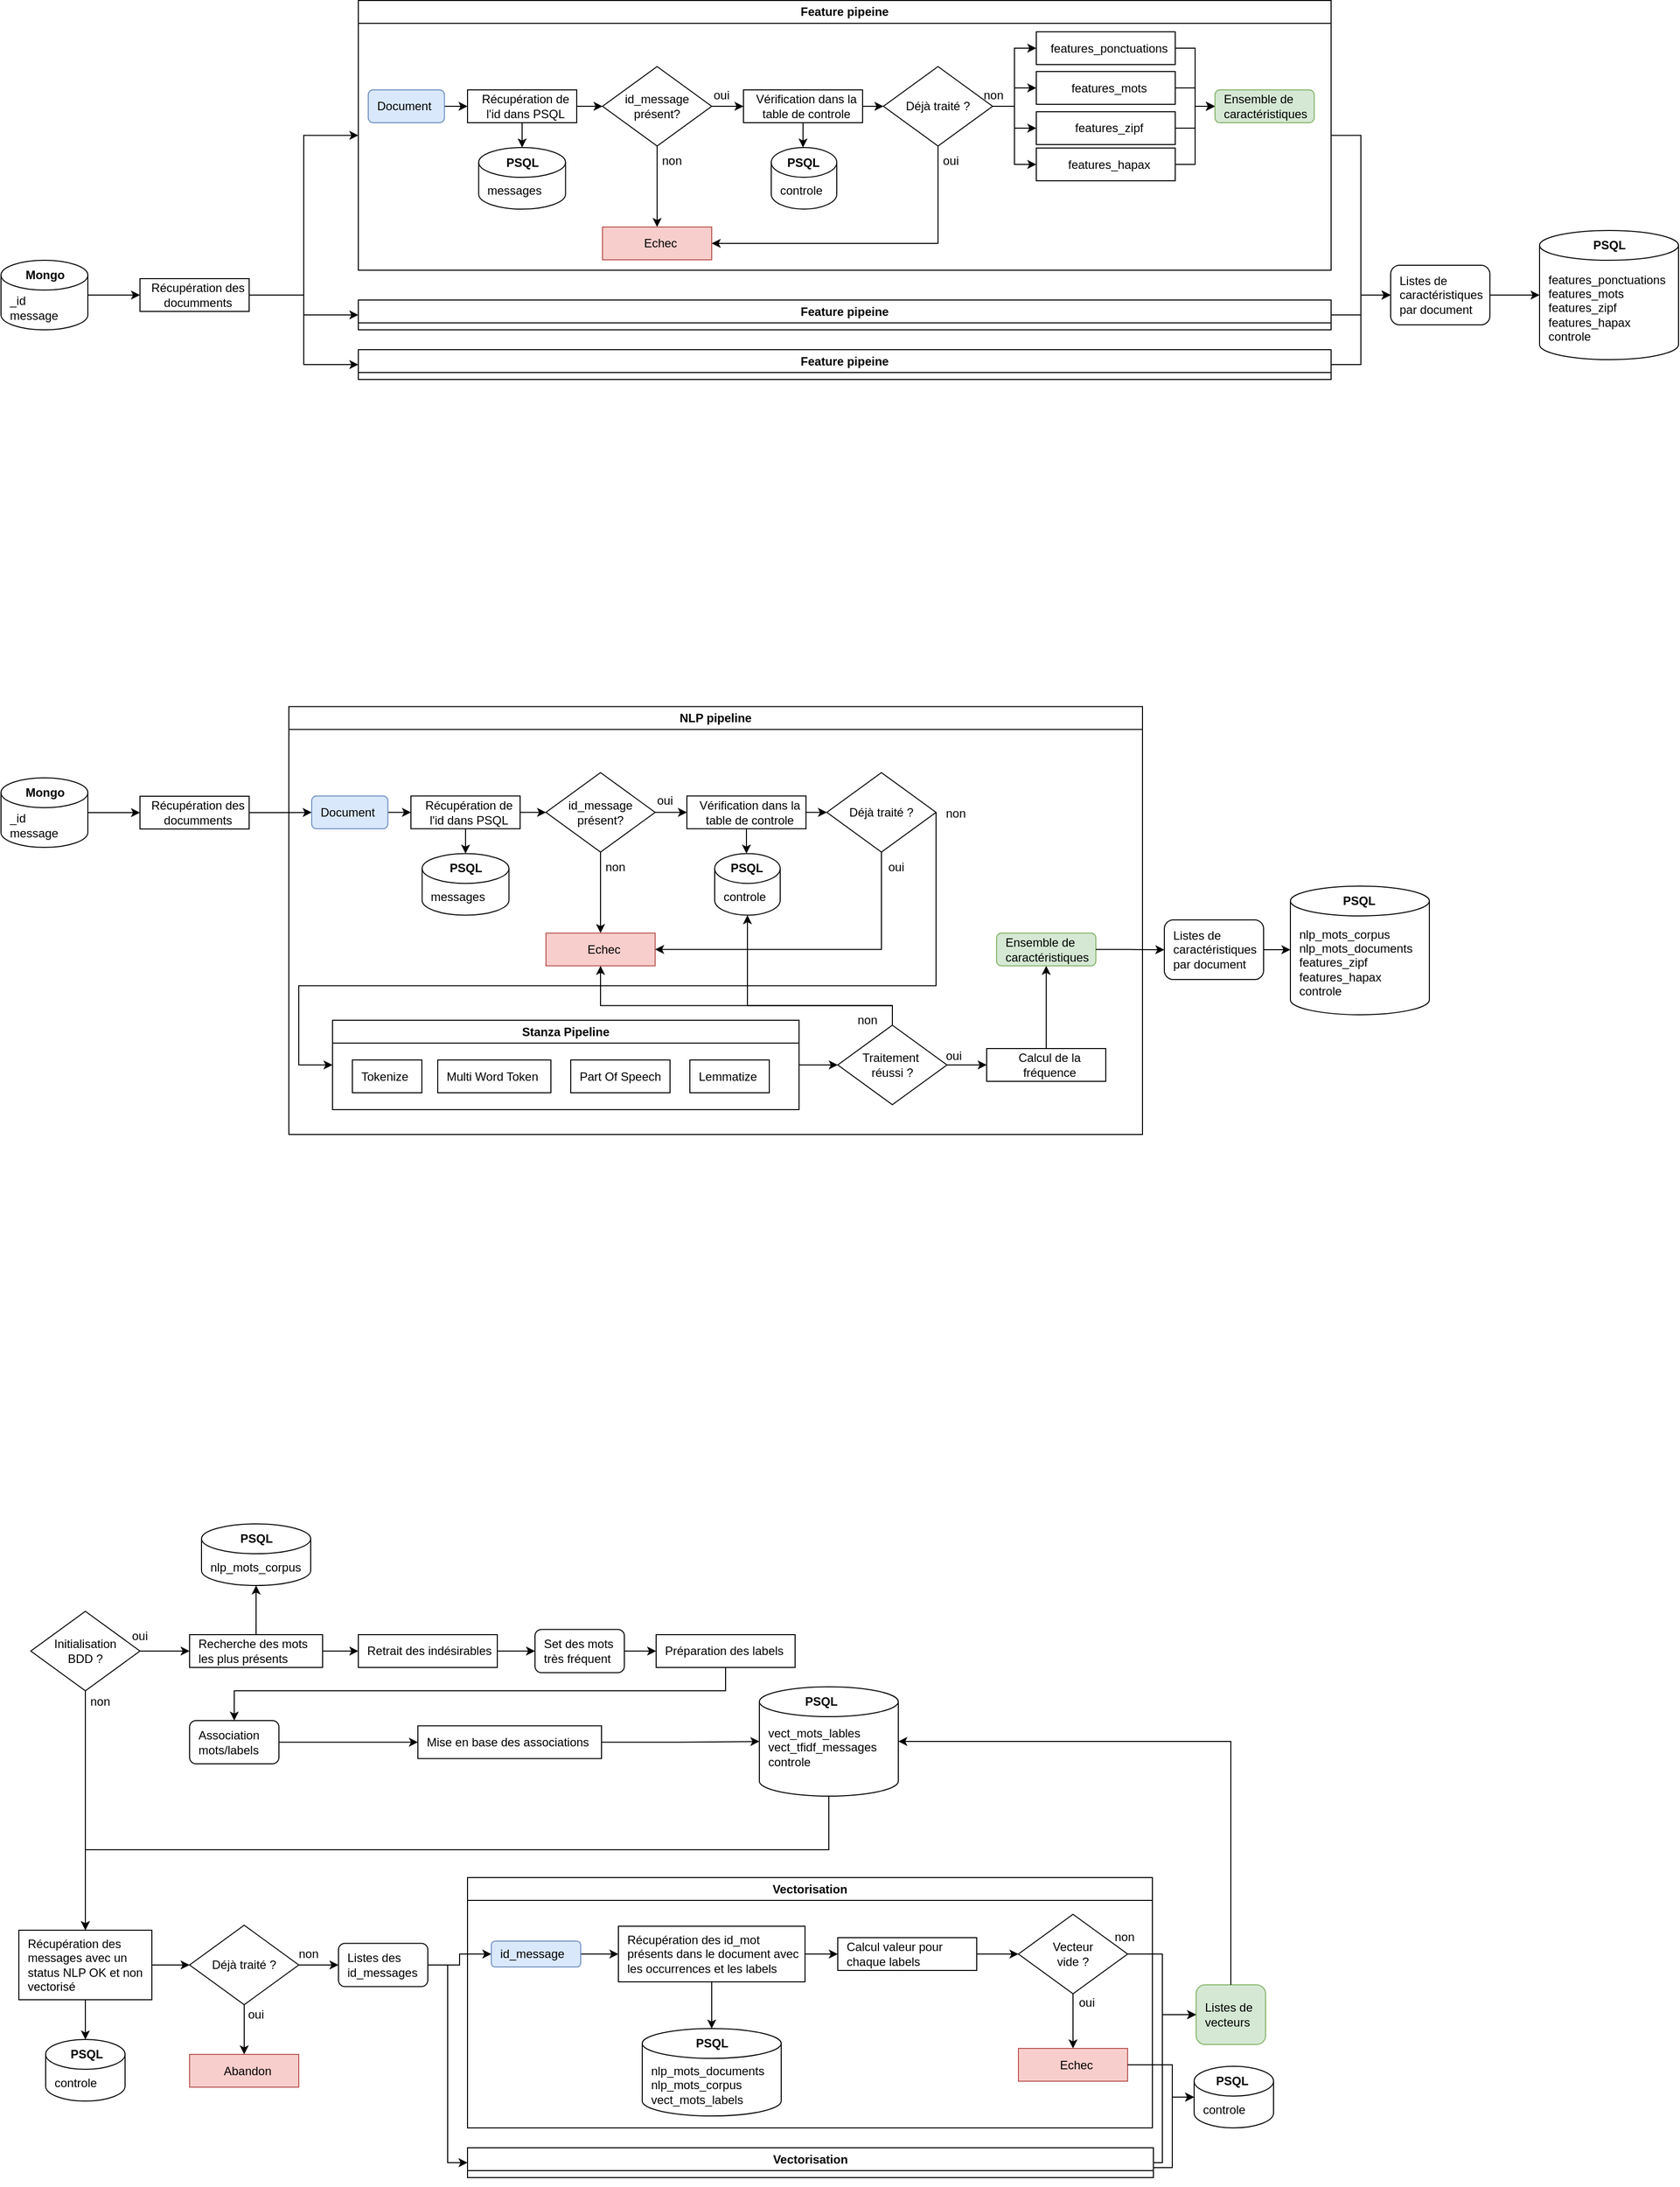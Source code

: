 <mxfile version="24.5.3" type="device">
  <diagram id="C5RBs43oDa-KdzZeNtuy" name="Page-1">
    <mxGraphModel dx="1434" dy="843" grid="1" gridSize="10" guides="1" tooltips="1" connect="1" arrows="1" fold="1" page="1" pageScale="1" pageWidth="1169" pageHeight="827" math="0" shadow="0">
      <root>
        <mxCell id="WIyWlLk6GJQsqaUBKTNV-0" />
        <mxCell id="WIyWlLk6GJQsqaUBKTNV-1" parent="WIyWlLk6GJQsqaUBKTNV-0" />
        <mxCell id="17coG0zaB3wbnbAuXx67-1" value="" style="group" parent="WIyWlLk6GJQsqaUBKTNV-1" vertex="1" connectable="0">
          <mxGeometry x="20" y="440" width="87.5" height="70" as="geometry" />
        </mxCell>
        <mxCell id="17coG0zaB3wbnbAuXx67-2" value="_id&lt;div&gt;message&lt;/div&gt;" style="shape=cylinder3;whiteSpace=wrap;html=1;boundedLbl=1;backgroundOutline=1;size=15;rounded=1;align=left;spacingLeft=7;verticalAlign=middle;" parent="17coG0zaB3wbnbAuXx67-1" vertex="1">
          <mxGeometry width="87.5" height="70" as="geometry" />
        </mxCell>
        <mxCell id="17coG0zaB3wbnbAuXx67-3" value="Mongo" style="text;html=1;align=center;verticalAlign=middle;resizable=0;points=[];autosize=1;strokeColor=none;fillColor=none;fontStyle=1" parent="17coG0zaB3wbnbAuXx67-1" vertex="1">
          <mxGeometry x="13.75" width="60" height="30" as="geometry" />
        </mxCell>
        <mxCell id="17coG0zaB3wbnbAuXx67-106" style="edgeStyle=orthogonalEdgeStyle;rounded=0;orthogonalLoop=1;jettySize=auto;html=1;entryX=0;entryY=0.5;entryDx=0;entryDy=0;" parent="WIyWlLk6GJQsqaUBKTNV-1" source="17coG0zaB3wbnbAuXx67-4" target="17coG0zaB3wbnbAuXx67-38" edge="1">
          <mxGeometry relative="1" as="geometry" />
        </mxCell>
        <mxCell id="17coG0zaB3wbnbAuXx67-107" style="edgeStyle=orthogonalEdgeStyle;rounded=0;orthogonalLoop=1;jettySize=auto;html=1;exitX=1;exitY=0.5;exitDx=0;exitDy=0;entryX=0;entryY=0.5;entryDx=0;entryDy=0;" parent="WIyWlLk6GJQsqaUBKTNV-1" source="17coG0zaB3wbnbAuXx67-4" target="17coG0zaB3wbnbAuXx67-39" edge="1">
          <mxGeometry relative="1" as="geometry" />
        </mxCell>
        <mxCell id="17coG0zaB3wbnbAuXx67-108" style="edgeStyle=orthogonalEdgeStyle;rounded=0;orthogonalLoop=1;jettySize=auto;html=1;exitX=1;exitY=0.5;exitDx=0;exitDy=0;entryX=0;entryY=0.5;entryDx=0;entryDy=0;" parent="WIyWlLk6GJQsqaUBKTNV-1" source="17coG0zaB3wbnbAuXx67-4" target="17coG0zaB3wbnbAuXx67-72" edge="1">
          <mxGeometry relative="1" as="geometry" />
        </mxCell>
        <mxCell id="17coG0zaB3wbnbAuXx67-4" value="Récupération des documments" style="rounded=0;whiteSpace=wrap;html=1;align=center;spacingLeft=7;" parent="WIyWlLk6GJQsqaUBKTNV-1" vertex="1">
          <mxGeometry x="160" y="458.5" width="110" height="33" as="geometry" />
        </mxCell>
        <mxCell id="xaUI5YpEuR28OYH7UnSO-1" style="edgeStyle=orthogonalEdgeStyle;rounded=0;orthogonalLoop=1;jettySize=auto;html=1;entryX=0;entryY=0.5;entryDx=0;entryDy=0;" parent="WIyWlLk6GJQsqaUBKTNV-1" source="17coG0zaB3wbnbAuXx67-38" target="17coG0zaB3wbnbAuXx67-109" edge="1">
          <mxGeometry relative="1" as="geometry" />
        </mxCell>
        <mxCell id="17coG0zaB3wbnbAuXx67-38" value="Feature pipeine" style="swimlane;whiteSpace=wrap;html=1;" parent="WIyWlLk6GJQsqaUBKTNV-1" vertex="1">
          <mxGeometry x="380" y="178.5" width="980" height="271.5" as="geometry" />
        </mxCell>
        <mxCell id="17coG0zaB3wbnbAuXx67-15" value="" style="edgeStyle=orthogonalEdgeStyle;rounded=0;orthogonalLoop=1;jettySize=auto;html=1;" parent="17coG0zaB3wbnbAuXx67-38" source="17coG0zaB3wbnbAuXx67-0" target="17coG0zaB3wbnbAuXx67-14" edge="1">
          <mxGeometry relative="1" as="geometry" />
        </mxCell>
        <mxCell id="17coG0zaB3wbnbAuXx67-17" value="" style="edgeStyle=orthogonalEdgeStyle;rounded=0;orthogonalLoop=1;jettySize=auto;html=1;" parent="17coG0zaB3wbnbAuXx67-38" source="17coG0zaB3wbnbAuXx67-0" target="17coG0zaB3wbnbAuXx67-16" edge="1">
          <mxGeometry relative="1" as="geometry" />
        </mxCell>
        <mxCell id="17coG0zaB3wbnbAuXx67-0" value="id_message&lt;div&gt;présent?&lt;/div&gt;" style="rhombus;whiteSpace=wrap;html=1;" parent="17coG0zaB3wbnbAuXx67-38" vertex="1">
          <mxGeometry x="246" y="66.5" width="110" height="80" as="geometry" />
        </mxCell>
        <mxCell id="17coG0zaB3wbnbAuXx67-12" style="edgeStyle=orthogonalEdgeStyle;rounded=0;orthogonalLoop=1;jettySize=auto;html=1;exitX=0.5;exitY=1;exitDx=0;exitDy=0;" parent="17coG0zaB3wbnbAuXx67-38" source="17coG0zaB3wbnbAuXx67-7" target="17coG0zaB3wbnbAuXx67-11" edge="1">
          <mxGeometry relative="1" as="geometry" />
        </mxCell>
        <mxCell id="17coG0zaB3wbnbAuXx67-13" value="" style="edgeStyle=orthogonalEdgeStyle;rounded=0;orthogonalLoop=1;jettySize=auto;html=1;" parent="17coG0zaB3wbnbAuXx67-38" source="17coG0zaB3wbnbAuXx67-7" target="17coG0zaB3wbnbAuXx67-0" edge="1">
          <mxGeometry relative="1" as="geometry" />
        </mxCell>
        <mxCell id="17coG0zaB3wbnbAuXx67-7" value="Récupération de l&#39;id dans PSQL" style="rounded=0;whiteSpace=wrap;html=1;align=center;spacingLeft=7;" parent="17coG0zaB3wbnbAuXx67-38" vertex="1">
          <mxGeometry x="110" y="90" width="110" height="33" as="geometry" />
        </mxCell>
        <mxCell id="17coG0zaB3wbnbAuXx67-8" style="edgeStyle=orthogonalEdgeStyle;rounded=0;orthogonalLoop=1;jettySize=auto;html=1;exitX=1;exitY=0.5;exitDx=0;exitDy=0;entryX=0;entryY=0.5;entryDx=0;entryDy=0;" parent="17coG0zaB3wbnbAuXx67-38" source="17coG0zaB3wbnbAuXx67-5" target="17coG0zaB3wbnbAuXx67-7" edge="1">
          <mxGeometry relative="1" as="geometry" />
        </mxCell>
        <mxCell id="17coG0zaB3wbnbAuXx67-5" value="Document" style="whiteSpace=wrap;html=1;spacingLeft=7;align=left;rounded=1;fillColor=#dae8fc;strokeColor=#6c8ebf;" parent="17coG0zaB3wbnbAuXx67-38" vertex="1">
          <mxGeometry x="10" y="90" width="76.75" height="33" as="geometry" />
        </mxCell>
        <mxCell id="17coG0zaB3wbnbAuXx67-9" value="" style="group" parent="17coG0zaB3wbnbAuXx67-38" vertex="1" connectable="0">
          <mxGeometry x="121.25" y="148" width="87.5" height="62" as="geometry" />
        </mxCell>
        <mxCell id="17coG0zaB3wbnbAuXx67-10" value="messages" style="shape=cylinder3;whiteSpace=wrap;html=1;boundedLbl=1;backgroundOutline=1;size=15;rounded=1;align=left;spacingLeft=7;verticalAlign=middle;" parent="17coG0zaB3wbnbAuXx67-9" vertex="1">
          <mxGeometry width="87.5" height="62" as="geometry" />
        </mxCell>
        <mxCell id="17coG0zaB3wbnbAuXx67-11" value="PSQL" style="text;html=1;align=center;verticalAlign=middle;resizable=0;points=[];autosize=1;strokeColor=none;fillColor=none;fontStyle=1" parent="17coG0zaB3wbnbAuXx67-9" vertex="1">
          <mxGeometry x="13.75" width="60" height="30" as="geometry" />
        </mxCell>
        <mxCell id="17coG0zaB3wbnbAuXx67-14" value="Echec" style="rounded=0;whiteSpace=wrap;html=1;align=center;spacingLeft=7;fillColor=#f8cecc;strokeColor=#b85450;" parent="17coG0zaB3wbnbAuXx67-38" vertex="1">
          <mxGeometry x="246" y="228" width="110" height="33" as="geometry" />
        </mxCell>
        <mxCell id="17coG0zaB3wbnbAuXx67-23" value="" style="edgeStyle=orthogonalEdgeStyle;rounded=0;orthogonalLoop=1;jettySize=auto;html=1;" parent="17coG0zaB3wbnbAuXx67-38" source="17coG0zaB3wbnbAuXx67-16" target="17coG0zaB3wbnbAuXx67-21" edge="1">
          <mxGeometry relative="1" as="geometry" />
        </mxCell>
        <mxCell id="sM34lwxcqDwI3ok_KJeR-3" style="edgeStyle=orthogonalEdgeStyle;rounded=0;orthogonalLoop=1;jettySize=auto;html=1;" parent="17coG0zaB3wbnbAuXx67-38" source="17coG0zaB3wbnbAuXx67-16" target="sM34lwxcqDwI3ok_KJeR-2" edge="1">
          <mxGeometry relative="1" as="geometry" />
        </mxCell>
        <mxCell id="17coG0zaB3wbnbAuXx67-16" value="Vérification dans la table de controle" style="rounded=0;whiteSpace=wrap;html=1;align=center;spacingLeft=7;" parent="17coG0zaB3wbnbAuXx67-38" vertex="1">
          <mxGeometry x="388" y="90" width="120" height="33" as="geometry" />
        </mxCell>
        <mxCell id="17coG0zaB3wbnbAuXx67-18" value="non" style="text;html=1;align=center;verticalAlign=middle;whiteSpace=wrap;rounded=0;" parent="17coG0zaB3wbnbAuXx67-38" vertex="1">
          <mxGeometry x="286" y="146.5" width="60" height="30" as="geometry" />
        </mxCell>
        <mxCell id="17coG0zaB3wbnbAuXx67-20" value="oui" style="text;html=1;align=center;verticalAlign=middle;whiteSpace=wrap;rounded=0;" parent="17coG0zaB3wbnbAuXx67-38" vertex="1">
          <mxGeometry x="336" y="80" width="60" height="30" as="geometry" />
        </mxCell>
        <mxCell id="17coG0zaB3wbnbAuXx67-22" style="edgeStyle=orthogonalEdgeStyle;rounded=0;orthogonalLoop=1;jettySize=auto;html=1;exitX=0.5;exitY=1;exitDx=0;exitDy=0;entryX=1;entryY=0.5;entryDx=0;entryDy=0;" parent="17coG0zaB3wbnbAuXx67-38" source="17coG0zaB3wbnbAuXx67-21" target="17coG0zaB3wbnbAuXx67-14" edge="1">
          <mxGeometry relative="1" as="geometry" />
        </mxCell>
        <mxCell id="17coG0zaB3wbnbAuXx67-29" style="edgeStyle=orthogonalEdgeStyle;rounded=0;orthogonalLoop=1;jettySize=auto;html=1;exitX=1;exitY=0.5;exitDx=0;exitDy=0;entryX=0;entryY=0.5;entryDx=0;entryDy=0;" parent="17coG0zaB3wbnbAuXx67-38" source="17coG0zaB3wbnbAuXx67-21" target="17coG0zaB3wbnbAuXx67-25" edge="1">
          <mxGeometry relative="1" as="geometry" />
        </mxCell>
        <mxCell id="17coG0zaB3wbnbAuXx67-30" style="edgeStyle=orthogonalEdgeStyle;rounded=0;orthogonalLoop=1;jettySize=auto;html=1;exitX=1;exitY=0.5;exitDx=0;exitDy=0;entryX=0;entryY=0.5;entryDx=0;entryDy=0;" parent="17coG0zaB3wbnbAuXx67-38" source="17coG0zaB3wbnbAuXx67-21" target="17coG0zaB3wbnbAuXx67-26" edge="1">
          <mxGeometry relative="1" as="geometry" />
        </mxCell>
        <mxCell id="17coG0zaB3wbnbAuXx67-31" style="edgeStyle=orthogonalEdgeStyle;rounded=0;orthogonalLoop=1;jettySize=auto;html=1;exitX=1;exitY=0.5;exitDx=0;exitDy=0;entryX=0;entryY=0.5;entryDx=0;entryDy=0;" parent="17coG0zaB3wbnbAuXx67-38" source="17coG0zaB3wbnbAuXx67-21" target="17coG0zaB3wbnbAuXx67-27" edge="1">
          <mxGeometry relative="1" as="geometry" />
        </mxCell>
        <mxCell id="17coG0zaB3wbnbAuXx67-32" style="edgeStyle=orthogonalEdgeStyle;rounded=0;orthogonalLoop=1;jettySize=auto;html=1;exitX=1;exitY=0.5;exitDx=0;exitDy=0;entryX=0;entryY=0.5;entryDx=0;entryDy=0;" parent="17coG0zaB3wbnbAuXx67-38" source="17coG0zaB3wbnbAuXx67-21" target="17coG0zaB3wbnbAuXx67-28" edge="1">
          <mxGeometry relative="1" as="geometry" />
        </mxCell>
        <mxCell id="17coG0zaB3wbnbAuXx67-21" value="Déjà traité ?" style="rhombus;whiteSpace=wrap;html=1;" parent="17coG0zaB3wbnbAuXx67-38" vertex="1">
          <mxGeometry x="529" y="66.5" width="110" height="80" as="geometry" />
        </mxCell>
        <mxCell id="17coG0zaB3wbnbAuXx67-24" value="oui" style="text;html=1;align=center;verticalAlign=middle;whiteSpace=wrap;rounded=0;" parent="17coG0zaB3wbnbAuXx67-38" vertex="1">
          <mxGeometry x="567" y="146.5" width="60" height="30" as="geometry" />
        </mxCell>
        <mxCell id="17coG0zaB3wbnbAuXx67-34" style="edgeStyle=orthogonalEdgeStyle;rounded=0;orthogonalLoop=1;jettySize=auto;html=1;exitX=1;exitY=0.5;exitDx=0;exitDy=0;entryX=0;entryY=0.5;entryDx=0;entryDy=0;" parent="17coG0zaB3wbnbAuXx67-38" source="17coG0zaB3wbnbAuXx67-25" target="17coG0zaB3wbnbAuXx67-33" edge="1">
          <mxGeometry relative="1" as="geometry" />
        </mxCell>
        <mxCell id="17coG0zaB3wbnbAuXx67-25" value="features_ponctuations" style="rounded=0;whiteSpace=wrap;html=1;align=center;spacingLeft=7;" parent="17coG0zaB3wbnbAuXx67-38" vertex="1">
          <mxGeometry x="683" y="31.5" width="140" height="33" as="geometry" />
        </mxCell>
        <mxCell id="17coG0zaB3wbnbAuXx67-35" style="edgeStyle=orthogonalEdgeStyle;rounded=0;orthogonalLoop=1;jettySize=auto;html=1;exitX=1;exitY=0.5;exitDx=0;exitDy=0;entryX=0;entryY=0.5;entryDx=0;entryDy=0;" parent="17coG0zaB3wbnbAuXx67-38" source="17coG0zaB3wbnbAuXx67-26" target="17coG0zaB3wbnbAuXx67-33" edge="1">
          <mxGeometry relative="1" as="geometry" />
        </mxCell>
        <mxCell id="17coG0zaB3wbnbAuXx67-26" value="features_mots" style="rounded=0;whiteSpace=wrap;html=1;align=center;spacingLeft=7;" parent="17coG0zaB3wbnbAuXx67-38" vertex="1">
          <mxGeometry x="683" y="71.5" width="140" height="33" as="geometry" />
        </mxCell>
        <mxCell id="17coG0zaB3wbnbAuXx67-36" style="edgeStyle=orthogonalEdgeStyle;rounded=0;orthogonalLoop=1;jettySize=auto;html=1;exitX=1;exitY=0.5;exitDx=0;exitDy=0;entryX=0;entryY=0.5;entryDx=0;entryDy=0;" parent="17coG0zaB3wbnbAuXx67-38" source="17coG0zaB3wbnbAuXx67-27" target="17coG0zaB3wbnbAuXx67-33" edge="1">
          <mxGeometry relative="1" as="geometry" />
        </mxCell>
        <mxCell id="17coG0zaB3wbnbAuXx67-27" value="features_zipf" style="rounded=0;whiteSpace=wrap;html=1;align=center;spacingLeft=7;" parent="17coG0zaB3wbnbAuXx67-38" vertex="1">
          <mxGeometry x="683" y="112" width="140" height="33" as="geometry" />
        </mxCell>
        <mxCell id="17coG0zaB3wbnbAuXx67-37" style="edgeStyle=orthogonalEdgeStyle;rounded=0;orthogonalLoop=1;jettySize=auto;html=1;exitX=1;exitY=0.5;exitDx=0;exitDy=0;entryX=0;entryY=0.5;entryDx=0;entryDy=0;" parent="17coG0zaB3wbnbAuXx67-38" source="17coG0zaB3wbnbAuXx67-28" target="17coG0zaB3wbnbAuXx67-33" edge="1">
          <mxGeometry relative="1" as="geometry" />
        </mxCell>
        <mxCell id="17coG0zaB3wbnbAuXx67-28" value="features_hapax" style="rounded=0;whiteSpace=wrap;html=1;align=center;spacingLeft=7;" parent="17coG0zaB3wbnbAuXx67-38" vertex="1">
          <mxGeometry x="683" y="148.5" width="140" height="33" as="geometry" />
        </mxCell>
        <mxCell id="17coG0zaB3wbnbAuXx67-33" value="Ensemble de caractéristiques" style="whiteSpace=wrap;html=1;spacingLeft=7;align=left;rounded=1;fillColor=#d5e8d4;strokeColor=#82b366;" parent="17coG0zaB3wbnbAuXx67-38" vertex="1">
          <mxGeometry x="863" y="90" width="100" height="33" as="geometry" />
        </mxCell>
        <mxCell id="sM34lwxcqDwI3ok_KJeR-0" value="" style="group" parent="17coG0zaB3wbnbAuXx67-38" vertex="1" connectable="0">
          <mxGeometry x="404" y="148" width="66" height="62" as="geometry" />
        </mxCell>
        <mxCell id="sM34lwxcqDwI3ok_KJeR-1" value="controle" style="shape=cylinder3;whiteSpace=wrap;html=1;boundedLbl=1;backgroundOutline=1;size=15;rounded=1;align=left;spacingLeft=7;verticalAlign=middle;" parent="sM34lwxcqDwI3ok_KJeR-0" vertex="1">
          <mxGeometry x="12" width="66" height="62" as="geometry" />
        </mxCell>
        <mxCell id="sM34lwxcqDwI3ok_KJeR-2" value="PSQL" style="text;html=1;align=center;verticalAlign=middle;resizable=0;points=[];autosize=1;strokeColor=none;fillColor=none;fontStyle=1" parent="sM34lwxcqDwI3ok_KJeR-0" vertex="1">
          <mxGeometry x="14.001" width="60" height="30" as="geometry" />
        </mxCell>
        <mxCell id="A_kKp54538fe7NTir9t8-0" value="non" style="text;html=1;align=center;verticalAlign=middle;whiteSpace=wrap;rounded=0;" parent="17coG0zaB3wbnbAuXx67-38" vertex="1">
          <mxGeometry x="610" y="80" width="60" height="30" as="geometry" />
        </mxCell>
        <mxCell id="xaUI5YpEuR28OYH7UnSO-2" style="edgeStyle=orthogonalEdgeStyle;rounded=0;orthogonalLoop=1;jettySize=auto;html=1;entryX=0;entryY=0.5;entryDx=0;entryDy=0;" parent="WIyWlLk6GJQsqaUBKTNV-1" source="17coG0zaB3wbnbAuXx67-39" target="17coG0zaB3wbnbAuXx67-109" edge="1">
          <mxGeometry relative="1" as="geometry" />
        </mxCell>
        <mxCell id="17coG0zaB3wbnbAuXx67-39" value="Feature pipeine" style="swimlane;whiteSpace=wrap;html=1;" parent="WIyWlLk6GJQsqaUBKTNV-1" vertex="1" collapsed="1">
          <mxGeometry x="380" y="480" width="980" height="30" as="geometry">
            <mxRectangle x="380" y="480" width="1090" height="271.5" as="alternateBounds" />
          </mxGeometry>
        </mxCell>
        <mxCell id="17coG0zaB3wbnbAuXx67-40" value="" style="edgeStyle=orthogonalEdgeStyle;rounded=0;orthogonalLoop=1;jettySize=auto;html=1;" parent="17coG0zaB3wbnbAuXx67-39" source="17coG0zaB3wbnbAuXx67-42" target="17coG0zaB3wbnbAuXx67-51" edge="1">
          <mxGeometry relative="1" as="geometry" />
        </mxCell>
        <mxCell id="17coG0zaB3wbnbAuXx67-41" value="" style="edgeStyle=orthogonalEdgeStyle;rounded=0;orthogonalLoop=1;jettySize=auto;html=1;" parent="17coG0zaB3wbnbAuXx67-39" source="17coG0zaB3wbnbAuXx67-42" target="17coG0zaB3wbnbAuXx67-53" edge="1">
          <mxGeometry relative="1" as="geometry" />
        </mxCell>
        <mxCell id="17coG0zaB3wbnbAuXx67-42" value="id_message&lt;div&gt;présent?&lt;/div&gt;" style="rhombus;whiteSpace=wrap;html=1;" parent="17coG0zaB3wbnbAuXx67-39" vertex="1">
          <mxGeometry x="300" y="66.5" width="110" height="80" as="geometry" />
        </mxCell>
        <mxCell id="17coG0zaB3wbnbAuXx67-43" style="edgeStyle=orthogonalEdgeStyle;rounded=0;orthogonalLoop=1;jettySize=auto;html=1;exitX=0.5;exitY=1;exitDx=0;exitDy=0;" parent="17coG0zaB3wbnbAuXx67-39" source="17coG0zaB3wbnbAuXx67-45" target="17coG0zaB3wbnbAuXx67-50" edge="1">
          <mxGeometry relative="1" as="geometry" />
        </mxCell>
        <mxCell id="17coG0zaB3wbnbAuXx67-44" value="" style="edgeStyle=orthogonalEdgeStyle;rounded=0;orthogonalLoop=1;jettySize=auto;html=1;" parent="17coG0zaB3wbnbAuXx67-39" source="17coG0zaB3wbnbAuXx67-45" target="17coG0zaB3wbnbAuXx67-42" edge="1">
          <mxGeometry relative="1" as="geometry" />
        </mxCell>
        <mxCell id="17coG0zaB3wbnbAuXx67-45" value="Récupération de l&#39;id dans PSQL" style="rounded=0;whiteSpace=wrap;html=1;align=center;spacingLeft=7;" parent="17coG0zaB3wbnbAuXx67-39" vertex="1">
          <mxGeometry x="140" y="90" width="110" height="33" as="geometry" />
        </mxCell>
        <mxCell id="17coG0zaB3wbnbAuXx67-46" style="edgeStyle=orthogonalEdgeStyle;rounded=0;orthogonalLoop=1;jettySize=auto;html=1;exitX=1;exitY=0.5;exitDx=0;exitDy=0;entryX=0;entryY=0.5;entryDx=0;entryDy=0;" parent="17coG0zaB3wbnbAuXx67-39" source="17coG0zaB3wbnbAuXx67-47" target="17coG0zaB3wbnbAuXx67-45" edge="1">
          <mxGeometry relative="1" as="geometry" />
        </mxCell>
        <mxCell id="17coG0zaB3wbnbAuXx67-47" value="Document" style="whiteSpace=wrap;html=1;spacingLeft=7;align=left;rounded=1;" parent="17coG0zaB3wbnbAuXx67-39" vertex="1">
          <mxGeometry x="10" y="90" width="76.75" height="33" as="geometry" />
        </mxCell>
        <mxCell id="17coG0zaB3wbnbAuXx67-48" value="" style="group" parent="17coG0zaB3wbnbAuXx67-39" vertex="1" connectable="0">
          <mxGeometry x="151.25" y="190" width="87.5" height="70" as="geometry" />
        </mxCell>
        <mxCell id="17coG0zaB3wbnbAuXx67-49" value="messages" style="shape=cylinder3;whiteSpace=wrap;html=1;boundedLbl=1;backgroundOutline=1;size=15;rounded=1;align=left;spacingLeft=7;verticalAlign=middle;" parent="17coG0zaB3wbnbAuXx67-48" vertex="1">
          <mxGeometry width="87.5" height="70" as="geometry" />
        </mxCell>
        <mxCell id="17coG0zaB3wbnbAuXx67-50" value="PSQL" style="text;html=1;align=center;verticalAlign=middle;resizable=0;points=[];autosize=1;strokeColor=none;fillColor=none;fontStyle=1" parent="17coG0zaB3wbnbAuXx67-48" vertex="1">
          <mxGeometry x="13.75" width="60" height="30" as="geometry" />
        </mxCell>
        <mxCell id="17coG0zaB3wbnbAuXx67-51" value="Echec" style="rounded=0;whiteSpace=wrap;html=1;align=center;spacingLeft=7;" parent="17coG0zaB3wbnbAuXx67-39" vertex="1">
          <mxGeometry x="300" y="200" width="110" height="33" as="geometry" />
        </mxCell>
        <mxCell id="17coG0zaB3wbnbAuXx67-52" value="" style="edgeStyle=orthogonalEdgeStyle;rounded=0;orthogonalLoop=1;jettySize=auto;html=1;" parent="17coG0zaB3wbnbAuXx67-39" source="17coG0zaB3wbnbAuXx67-53" target="17coG0zaB3wbnbAuXx67-61" edge="1">
          <mxGeometry relative="1" as="geometry" />
        </mxCell>
        <mxCell id="17coG0zaB3wbnbAuXx67-53" value="Vérification dans la table de controle" style="rounded=0;whiteSpace=wrap;html=1;align=center;spacingLeft=7;" parent="17coG0zaB3wbnbAuXx67-39" vertex="1">
          <mxGeometry x="460" y="90" width="120" height="33" as="geometry" />
        </mxCell>
        <mxCell id="17coG0zaB3wbnbAuXx67-54" value="non" style="text;html=1;align=center;verticalAlign=middle;whiteSpace=wrap;rounded=0;" parent="17coG0zaB3wbnbAuXx67-39" vertex="1">
          <mxGeometry x="340" y="146.5" width="60" height="30" as="geometry" />
        </mxCell>
        <mxCell id="17coG0zaB3wbnbAuXx67-55" value="oui" style="text;html=1;align=center;verticalAlign=middle;whiteSpace=wrap;rounded=0;" parent="17coG0zaB3wbnbAuXx67-39" vertex="1">
          <mxGeometry x="390" y="80" width="60" height="30" as="geometry" />
        </mxCell>
        <mxCell id="17coG0zaB3wbnbAuXx67-56" style="edgeStyle=orthogonalEdgeStyle;rounded=0;orthogonalLoop=1;jettySize=auto;html=1;exitX=0.5;exitY=1;exitDx=0;exitDy=0;entryX=1;entryY=0.5;entryDx=0;entryDy=0;" parent="17coG0zaB3wbnbAuXx67-39" source="17coG0zaB3wbnbAuXx67-61" target="17coG0zaB3wbnbAuXx67-51" edge="1">
          <mxGeometry relative="1" as="geometry" />
        </mxCell>
        <mxCell id="17coG0zaB3wbnbAuXx67-57" style="edgeStyle=orthogonalEdgeStyle;rounded=0;orthogonalLoop=1;jettySize=auto;html=1;exitX=1;exitY=0.5;exitDx=0;exitDy=0;entryX=0;entryY=0.5;entryDx=0;entryDy=0;" parent="17coG0zaB3wbnbAuXx67-39" source="17coG0zaB3wbnbAuXx67-61" target="17coG0zaB3wbnbAuXx67-64" edge="1">
          <mxGeometry relative="1" as="geometry" />
        </mxCell>
        <mxCell id="17coG0zaB3wbnbAuXx67-58" style="edgeStyle=orthogonalEdgeStyle;rounded=0;orthogonalLoop=1;jettySize=auto;html=1;exitX=1;exitY=0.5;exitDx=0;exitDy=0;entryX=0;entryY=0.5;entryDx=0;entryDy=0;" parent="17coG0zaB3wbnbAuXx67-39" source="17coG0zaB3wbnbAuXx67-61" target="17coG0zaB3wbnbAuXx67-66" edge="1">
          <mxGeometry relative="1" as="geometry" />
        </mxCell>
        <mxCell id="17coG0zaB3wbnbAuXx67-59" style="edgeStyle=orthogonalEdgeStyle;rounded=0;orthogonalLoop=1;jettySize=auto;html=1;exitX=1;exitY=0.5;exitDx=0;exitDy=0;entryX=0;entryY=0.5;entryDx=0;entryDy=0;" parent="17coG0zaB3wbnbAuXx67-39" source="17coG0zaB3wbnbAuXx67-61" target="17coG0zaB3wbnbAuXx67-68" edge="1">
          <mxGeometry relative="1" as="geometry" />
        </mxCell>
        <mxCell id="17coG0zaB3wbnbAuXx67-60" style="edgeStyle=orthogonalEdgeStyle;rounded=0;orthogonalLoop=1;jettySize=auto;html=1;exitX=1;exitY=0.5;exitDx=0;exitDy=0;entryX=0;entryY=0.5;entryDx=0;entryDy=0;" parent="17coG0zaB3wbnbAuXx67-39" source="17coG0zaB3wbnbAuXx67-61" target="17coG0zaB3wbnbAuXx67-70" edge="1">
          <mxGeometry relative="1" as="geometry" />
        </mxCell>
        <mxCell id="17coG0zaB3wbnbAuXx67-61" value="Déjà traité ?" style="rhombus;whiteSpace=wrap;html=1;" parent="17coG0zaB3wbnbAuXx67-39" vertex="1">
          <mxGeometry x="620" y="66.5" width="110" height="80" as="geometry" />
        </mxCell>
        <mxCell id="17coG0zaB3wbnbAuXx67-62" value="oui" style="text;html=1;align=center;verticalAlign=middle;whiteSpace=wrap;rounded=0;" parent="17coG0zaB3wbnbAuXx67-39" vertex="1">
          <mxGeometry x="660" y="146.5" width="60" height="30" as="geometry" />
        </mxCell>
        <mxCell id="17coG0zaB3wbnbAuXx67-63" style="edgeStyle=orthogonalEdgeStyle;rounded=0;orthogonalLoop=1;jettySize=auto;html=1;exitX=1;exitY=0.5;exitDx=0;exitDy=0;entryX=0;entryY=0.5;entryDx=0;entryDy=0;" parent="17coG0zaB3wbnbAuXx67-39" source="17coG0zaB3wbnbAuXx67-64" target="17coG0zaB3wbnbAuXx67-71" edge="1">
          <mxGeometry relative="1" as="geometry" />
        </mxCell>
        <mxCell id="17coG0zaB3wbnbAuXx67-64" value="features_ponctuations" style="rounded=0;whiteSpace=wrap;html=1;align=center;spacingLeft=7;" parent="17coG0zaB3wbnbAuXx67-39" vertex="1">
          <mxGeometry x="770" y="31.5" width="140" height="33" as="geometry" />
        </mxCell>
        <mxCell id="17coG0zaB3wbnbAuXx67-65" style="edgeStyle=orthogonalEdgeStyle;rounded=0;orthogonalLoop=1;jettySize=auto;html=1;exitX=1;exitY=0.5;exitDx=0;exitDy=0;entryX=0;entryY=0.5;entryDx=0;entryDy=0;" parent="17coG0zaB3wbnbAuXx67-39" source="17coG0zaB3wbnbAuXx67-66" target="17coG0zaB3wbnbAuXx67-71" edge="1">
          <mxGeometry relative="1" as="geometry" />
        </mxCell>
        <mxCell id="17coG0zaB3wbnbAuXx67-66" value="features_mots" style="rounded=0;whiteSpace=wrap;html=1;align=center;spacingLeft=7;" parent="17coG0zaB3wbnbAuXx67-39" vertex="1">
          <mxGeometry x="770" y="71.5" width="140" height="33" as="geometry" />
        </mxCell>
        <mxCell id="17coG0zaB3wbnbAuXx67-67" style="edgeStyle=orthogonalEdgeStyle;rounded=0;orthogonalLoop=1;jettySize=auto;html=1;exitX=1;exitY=0.5;exitDx=0;exitDy=0;entryX=0;entryY=0.5;entryDx=0;entryDy=0;" parent="17coG0zaB3wbnbAuXx67-39" source="17coG0zaB3wbnbAuXx67-68" target="17coG0zaB3wbnbAuXx67-71" edge="1">
          <mxGeometry relative="1" as="geometry" />
        </mxCell>
        <mxCell id="17coG0zaB3wbnbAuXx67-68" value="features_zipf" style="rounded=0;whiteSpace=wrap;html=1;align=center;spacingLeft=7;" parent="17coG0zaB3wbnbAuXx67-39" vertex="1">
          <mxGeometry x="770" y="112" width="140" height="33" as="geometry" />
        </mxCell>
        <mxCell id="17coG0zaB3wbnbAuXx67-69" style="edgeStyle=orthogonalEdgeStyle;rounded=0;orthogonalLoop=1;jettySize=auto;html=1;exitX=1;exitY=0.5;exitDx=0;exitDy=0;entryX=0;entryY=0.5;entryDx=0;entryDy=0;" parent="17coG0zaB3wbnbAuXx67-39" source="17coG0zaB3wbnbAuXx67-70" target="17coG0zaB3wbnbAuXx67-71" edge="1">
          <mxGeometry relative="1" as="geometry" />
        </mxCell>
        <mxCell id="17coG0zaB3wbnbAuXx67-70" value="features_hapax" style="rounded=0;whiteSpace=wrap;html=1;align=center;spacingLeft=7;" parent="17coG0zaB3wbnbAuXx67-39" vertex="1">
          <mxGeometry x="770" y="148.5" width="140" height="33" as="geometry" />
        </mxCell>
        <mxCell id="17coG0zaB3wbnbAuXx67-71" value="Ensemble de caractéristiques" style="whiteSpace=wrap;html=1;spacingLeft=7;align=left;rounded=1;" parent="17coG0zaB3wbnbAuXx67-39" vertex="1">
          <mxGeometry x="970" y="90" width="100" height="33" as="geometry" />
        </mxCell>
        <mxCell id="xaUI5YpEuR28OYH7UnSO-3" style="edgeStyle=orthogonalEdgeStyle;rounded=0;orthogonalLoop=1;jettySize=auto;html=1;entryX=0;entryY=0.5;entryDx=0;entryDy=0;" parent="WIyWlLk6GJQsqaUBKTNV-1" source="17coG0zaB3wbnbAuXx67-72" target="17coG0zaB3wbnbAuXx67-109" edge="1">
          <mxGeometry relative="1" as="geometry" />
        </mxCell>
        <mxCell id="17coG0zaB3wbnbAuXx67-72" value="Feature pipeine" style="swimlane;whiteSpace=wrap;html=1;" parent="WIyWlLk6GJQsqaUBKTNV-1" vertex="1" collapsed="1">
          <mxGeometry x="380" y="530" width="980" height="30" as="geometry">
            <mxRectangle x="380" y="530" width="1090" height="271.5" as="alternateBounds" />
          </mxGeometry>
        </mxCell>
        <mxCell id="17coG0zaB3wbnbAuXx67-73" value="" style="edgeStyle=orthogonalEdgeStyle;rounded=0;orthogonalLoop=1;jettySize=auto;html=1;" parent="17coG0zaB3wbnbAuXx67-72" source="17coG0zaB3wbnbAuXx67-75" target="17coG0zaB3wbnbAuXx67-84" edge="1">
          <mxGeometry relative="1" as="geometry" />
        </mxCell>
        <mxCell id="17coG0zaB3wbnbAuXx67-74" value="" style="edgeStyle=orthogonalEdgeStyle;rounded=0;orthogonalLoop=1;jettySize=auto;html=1;" parent="17coG0zaB3wbnbAuXx67-72" source="17coG0zaB3wbnbAuXx67-75" target="17coG0zaB3wbnbAuXx67-86" edge="1">
          <mxGeometry relative="1" as="geometry" />
        </mxCell>
        <mxCell id="17coG0zaB3wbnbAuXx67-75" value="id_message&lt;div&gt;présent?&lt;/div&gt;" style="rhombus;whiteSpace=wrap;html=1;" parent="17coG0zaB3wbnbAuXx67-72" vertex="1">
          <mxGeometry x="300" y="66.5" width="110" height="80" as="geometry" />
        </mxCell>
        <mxCell id="17coG0zaB3wbnbAuXx67-76" style="edgeStyle=orthogonalEdgeStyle;rounded=0;orthogonalLoop=1;jettySize=auto;html=1;exitX=0.5;exitY=1;exitDx=0;exitDy=0;" parent="17coG0zaB3wbnbAuXx67-72" source="17coG0zaB3wbnbAuXx67-78" target="17coG0zaB3wbnbAuXx67-83" edge="1">
          <mxGeometry relative="1" as="geometry" />
        </mxCell>
        <mxCell id="17coG0zaB3wbnbAuXx67-77" value="" style="edgeStyle=orthogonalEdgeStyle;rounded=0;orthogonalLoop=1;jettySize=auto;html=1;" parent="17coG0zaB3wbnbAuXx67-72" source="17coG0zaB3wbnbAuXx67-78" target="17coG0zaB3wbnbAuXx67-75" edge="1">
          <mxGeometry relative="1" as="geometry" />
        </mxCell>
        <mxCell id="17coG0zaB3wbnbAuXx67-78" value="Récupération de l&#39;id dans PSQL" style="rounded=0;whiteSpace=wrap;html=1;align=center;spacingLeft=7;" parent="17coG0zaB3wbnbAuXx67-72" vertex="1">
          <mxGeometry x="140" y="90" width="110" height="33" as="geometry" />
        </mxCell>
        <mxCell id="17coG0zaB3wbnbAuXx67-79" style="edgeStyle=orthogonalEdgeStyle;rounded=0;orthogonalLoop=1;jettySize=auto;html=1;exitX=1;exitY=0.5;exitDx=0;exitDy=0;entryX=0;entryY=0.5;entryDx=0;entryDy=0;" parent="17coG0zaB3wbnbAuXx67-72" source="17coG0zaB3wbnbAuXx67-80" target="17coG0zaB3wbnbAuXx67-78" edge="1">
          <mxGeometry relative="1" as="geometry" />
        </mxCell>
        <mxCell id="17coG0zaB3wbnbAuXx67-80" value="Document" style="whiteSpace=wrap;html=1;spacingLeft=7;align=left;rounded=1;" parent="17coG0zaB3wbnbAuXx67-72" vertex="1">
          <mxGeometry x="10" y="90" width="76.75" height="33" as="geometry" />
        </mxCell>
        <mxCell id="17coG0zaB3wbnbAuXx67-81" value="" style="group" parent="17coG0zaB3wbnbAuXx67-72" vertex="1" connectable="0">
          <mxGeometry x="151.25" y="190" width="87.5" height="70" as="geometry" />
        </mxCell>
        <mxCell id="17coG0zaB3wbnbAuXx67-82" value="messages" style="shape=cylinder3;whiteSpace=wrap;html=1;boundedLbl=1;backgroundOutline=1;size=15;rounded=1;align=left;spacingLeft=7;verticalAlign=middle;" parent="17coG0zaB3wbnbAuXx67-81" vertex="1">
          <mxGeometry width="87.5" height="70" as="geometry" />
        </mxCell>
        <mxCell id="17coG0zaB3wbnbAuXx67-83" value="PSQL" style="text;html=1;align=center;verticalAlign=middle;resizable=0;points=[];autosize=1;strokeColor=none;fillColor=none;fontStyle=1" parent="17coG0zaB3wbnbAuXx67-81" vertex="1">
          <mxGeometry x="13.75" width="60" height="30" as="geometry" />
        </mxCell>
        <mxCell id="17coG0zaB3wbnbAuXx67-84" value="Echec" style="rounded=0;whiteSpace=wrap;html=1;align=center;spacingLeft=7;" parent="17coG0zaB3wbnbAuXx67-72" vertex="1">
          <mxGeometry x="300" y="200" width="110" height="33" as="geometry" />
        </mxCell>
        <mxCell id="17coG0zaB3wbnbAuXx67-85" value="" style="edgeStyle=orthogonalEdgeStyle;rounded=0;orthogonalLoop=1;jettySize=auto;html=1;" parent="17coG0zaB3wbnbAuXx67-72" source="17coG0zaB3wbnbAuXx67-86" target="17coG0zaB3wbnbAuXx67-94" edge="1">
          <mxGeometry relative="1" as="geometry" />
        </mxCell>
        <mxCell id="17coG0zaB3wbnbAuXx67-86" value="Vérification dans la table de controle" style="rounded=0;whiteSpace=wrap;html=1;align=center;spacingLeft=7;" parent="17coG0zaB3wbnbAuXx67-72" vertex="1">
          <mxGeometry x="460" y="90" width="120" height="33" as="geometry" />
        </mxCell>
        <mxCell id="17coG0zaB3wbnbAuXx67-87" value="non" style="text;html=1;align=center;verticalAlign=middle;whiteSpace=wrap;rounded=0;" parent="17coG0zaB3wbnbAuXx67-72" vertex="1">
          <mxGeometry x="340" y="146.5" width="60" height="30" as="geometry" />
        </mxCell>
        <mxCell id="17coG0zaB3wbnbAuXx67-88" value="oui" style="text;html=1;align=center;verticalAlign=middle;whiteSpace=wrap;rounded=0;" parent="17coG0zaB3wbnbAuXx67-72" vertex="1">
          <mxGeometry x="390" y="80" width="60" height="30" as="geometry" />
        </mxCell>
        <mxCell id="17coG0zaB3wbnbAuXx67-89" style="edgeStyle=orthogonalEdgeStyle;rounded=0;orthogonalLoop=1;jettySize=auto;html=1;exitX=0.5;exitY=1;exitDx=0;exitDy=0;entryX=1;entryY=0.5;entryDx=0;entryDy=0;" parent="17coG0zaB3wbnbAuXx67-72" source="17coG0zaB3wbnbAuXx67-94" target="17coG0zaB3wbnbAuXx67-84" edge="1">
          <mxGeometry relative="1" as="geometry" />
        </mxCell>
        <mxCell id="17coG0zaB3wbnbAuXx67-90" style="edgeStyle=orthogonalEdgeStyle;rounded=0;orthogonalLoop=1;jettySize=auto;html=1;exitX=1;exitY=0.5;exitDx=0;exitDy=0;entryX=0;entryY=0.5;entryDx=0;entryDy=0;" parent="17coG0zaB3wbnbAuXx67-72" source="17coG0zaB3wbnbAuXx67-94" target="17coG0zaB3wbnbAuXx67-97" edge="1">
          <mxGeometry relative="1" as="geometry" />
        </mxCell>
        <mxCell id="17coG0zaB3wbnbAuXx67-91" style="edgeStyle=orthogonalEdgeStyle;rounded=0;orthogonalLoop=1;jettySize=auto;html=1;exitX=1;exitY=0.5;exitDx=0;exitDy=0;entryX=0;entryY=0.5;entryDx=0;entryDy=0;" parent="17coG0zaB3wbnbAuXx67-72" source="17coG0zaB3wbnbAuXx67-94" target="17coG0zaB3wbnbAuXx67-99" edge="1">
          <mxGeometry relative="1" as="geometry" />
        </mxCell>
        <mxCell id="17coG0zaB3wbnbAuXx67-92" style="edgeStyle=orthogonalEdgeStyle;rounded=0;orthogonalLoop=1;jettySize=auto;html=1;exitX=1;exitY=0.5;exitDx=0;exitDy=0;entryX=0;entryY=0.5;entryDx=0;entryDy=0;" parent="17coG0zaB3wbnbAuXx67-72" source="17coG0zaB3wbnbAuXx67-94" target="17coG0zaB3wbnbAuXx67-101" edge="1">
          <mxGeometry relative="1" as="geometry" />
        </mxCell>
        <mxCell id="17coG0zaB3wbnbAuXx67-93" style="edgeStyle=orthogonalEdgeStyle;rounded=0;orthogonalLoop=1;jettySize=auto;html=1;exitX=1;exitY=0.5;exitDx=0;exitDy=0;entryX=0;entryY=0.5;entryDx=0;entryDy=0;" parent="17coG0zaB3wbnbAuXx67-72" source="17coG0zaB3wbnbAuXx67-94" target="17coG0zaB3wbnbAuXx67-103" edge="1">
          <mxGeometry relative="1" as="geometry" />
        </mxCell>
        <mxCell id="17coG0zaB3wbnbAuXx67-94" value="Déjà traité ?" style="rhombus;whiteSpace=wrap;html=1;" parent="17coG0zaB3wbnbAuXx67-72" vertex="1">
          <mxGeometry x="620" y="66.5" width="110" height="80" as="geometry" />
        </mxCell>
        <mxCell id="17coG0zaB3wbnbAuXx67-95" value="oui" style="text;html=1;align=center;verticalAlign=middle;whiteSpace=wrap;rounded=0;" parent="17coG0zaB3wbnbAuXx67-72" vertex="1">
          <mxGeometry x="660" y="146.5" width="60" height="30" as="geometry" />
        </mxCell>
        <mxCell id="17coG0zaB3wbnbAuXx67-96" style="edgeStyle=orthogonalEdgeStyle;rounded=0;orthogonalLoop=1;jettySize=auto;html=1;exitX=1;exitY=0.5;exitDx=0;exitDy=0;entryX=0;entryY=0.5;entryDx=0;entryDy=0;" parent="17coG0zaB3wbnbAuXx67-72" source="17coG0zaB3wbnbAuXx67-97" target="17coG0zaB3wbnbAuXx67-104" edge="1">
          <mxGeometry relative="1" as="geometry" />
        </mxCell>
        <mxCell id="17coG0zaB3wbnbAuXx67-97" value="features_ponctuations" style="rounded=0;whiteSpace=wrap;html=1;align=center;spacingLeft=7;" parent="17coG0zaB3wbnbAuXx67-72" vertex="1">
          <mxGeometry x="770" y="31.5" width="140" height="33" as="geometry" />
        </mxCell>
        <mxCell id="17coG0zaB3wbnbAuXx67-98" style="edgeStyle=orthogonalEdgeStyle;rounded=0;orthogonalLoop=1;jettySize=auto;html=1;exitX=1;exitY=0.5;exitDx=0;exitDy=0;entryX=0;entryY=0.5;entryDx=0;entryDy=0;" parent="17coG0zaB3wbnbAuXx67-72" source="17coG0zaB3wbnbAuXx67-99" target="17coG0zaB3wbnbAuXx67-104" edge="1">
          <mxGeometry relative="1" as="geometry" />
        </mxCell>
        <mxCell id="17coG0zaB3wbnbAuXx67-99" value="features_mots" style="rounded=0;whiteSpace=wrap;html=1;align=center;spacingLeft=7;" parent="17coG0zaB3wbnbAuXx67-72" vertex="1">
          <mxGeometry x="770" y="71.5" width="140" height="33" as="geometry" />
        </mxCell>
        <mxCell id="17coG0zaB3wbnbAuXx67-100" style="edgeStyle=orthogonalEdgeStyle;rounded=0;orthogonalLoop=1;jettySize=auto;html=1;exitX=1;exitY=0.5;exitDx=0;exitDy=0;entryX=0;entryY=0.5;entryDx=0;entryDy=0;" parent="17coG0zaB3wbnbAuXx67-72" source="17coG0zaB3wbnbAuXx67-101" target="17coG0zaB3wbnbAuXx67-104" edge="1">
          <mxGeometry relative="1" as="geometry" />
        </mxCell>
        <mxCell id="17coG0zaB3wbnbAuXx67-101" value="features_zipf" style="rounded=0;whiteSpace=wrap;html=1;align=center;spacingLeft=7;" parent="17coG0zaB3wbnbAuXx67-72" vertex="1">
          <mxGeometry x="770" y="112" width="140" height="33" as="geometry" />
        </mxCell>
        <mxCell id="17coG0zaB3wbnbAuXx67-102" style="edgeStyle=orthogonalEdgeStyle;rounded=0;orthogonalLoop=1;jettySize=auto;html=1;exitX=1;exitY=0.5;exitDx=0;exitDy=0;entryX=0;entryY=0.5;entryDx=0;entryDy=0;" parent="17coG0zaB3wbnbAuXx67-72" source="17coG0zaB3wbnbAuXx67-103" target="17coG0zaB3wbnbAuXx67-104" edge="1">
          <mxGeometry relative="1" as="geometry" />
        </mxCell>
        <mxCell id="17coG0zaB3wbnbAuXx67-103" value="features_hapax" style="rounded=0;whiteSpace=wrap;html=1;align=center;spacingLeft=7;" parent="17coG0zaB3wbnbAuXx67-72" vertex="1">
          <mxGeometry x="770" y="148.5" width="140" height="33" as="geometry" />
        </mxCell>
        <mxCell id="17coG0zaB3wbnbAuXx67-104" value="Ensemble de caractéristiques" style="whiteSpace=wrap;html=1;spacingLeft=7;align=left;rounded=1;" parent="17coG0zaB3wbnbAuXx67-72" vertex="1">
          <mxGeometry x="970" y="90" width="100" height="33" as="geometry" />
        </mxCell>
        <mxCell id="17coG0zaB3wbnbAuXx67-105" value="" style="edgeStyle=orthogonalEdgeStyle;rounded=0;orthogonalLoop=1;jettySize=auto;html=1;" parent="WIyWlLk6GJQsqaUBKTNV-1" source="17coG0zaB3wbnbAuXx67-2" target="17coG0zaB3wbnbAuXx67-4" edge="1">
          <mxGeometry relative="1" as="geometry" />
        </mxCell>
        <mxCell id="xaUI5YpEuR28OYH7UnSO-9" value="" style="edgeStyle=orthogonalEdgeStyle;rounded=0;orthogonalLoop=1;jettySize=auto;html=1;" parent="WIyWlLk6GJQsqaUBKTNV-1" source="17coG0zaB3wbnbAuXx67-109" target="xaUI5YpEuR28OYH7UnSO-7" edge="1">
          <mxGeometry relative="1" as="geometry" />
        </mxCell>
        <mxCell id="17coG0zaB3wbnbAuXx67-109" value="Listes de caractéristiques par document" style="whiteSpace=wrap;html=1;spacingLeft=7;align=left;rounded=1;" parent="WIyWlLk6GJQsqaUBKTNV-1" vertex="1">
          <mxGeometry x="1420" y="445" width="100" height="60" as="geometry" />
        </mxCell>
        <mxCell id="xaUI5YpEuR28OYH7UnSO-6" value="" style="group" parent="WIyWlLk6GJQsqaUBKTNV-1" vertex="1" connectable="0">
          <mxGeometry x="1570" y="410" width="140" height="240" as="geometry" />
        </mxCell>
        <mxCell id="xaUI5YpEuR28OYH7UnSO-7" value="features_ponctuations&lt;div&gt;features_mots&lt;/div&gt;&lt;div&gt;features&lt;span style=&quot;background-color: initial;&quot;&gt;_zipf&lt;/span&gt;&lt;/div&gt;&lt;div&gt;features_hapax&lt;/div&gt;&lt;div&gt;controle&lt;/div&gt;" style="shape=cylinder3;whiteSpace=wrap;html=1;boundedLbl=1;backgroundOutline=1;size=15;rounded=1;align=left;spacingLeft=7;verticalAlign=middle;" parent="xaUI5YpEuR28OYH7UnSO-6" vertex="1">
          <mxGeometry width="140" height="130" as="geometry" />
        </mxCell>
        <mxCell id="xaUI5YpEuR28OYH7UnSO-8" value="PSQL" style="text;html=1;align=center;verticalAlign=middle;resizable=0;points=[];autosize=1;strokeColor=none;fillColor=none;fontStyle=1" parent="xaUI5YpEuR28OYH7UnSO-6" vertex="1">
          <mxGeometry x="39.997" width="60" height="30" as="geometry" />
        </mxCell>
        <mxCell id="LwksJU36_Um2N8P57-fE-0" value="" style="group" parent="WIyWlLk6GJQsqaUBKTNV-1" vertex="1" connectable="0">
          <mxGeometry x="20" y="961" width="87.5" height="70" as="geometry" />
        </mxCell>
        <mxCell id="LwksJU36_Um2N8P57-fE-1" value="_id&lt;div&gt;message&lt;/div&gt;" style="shape=cylinder3;whiteSpace=wrap;html=1;boundedLbl=1;backgroundOutline=1;size=15;rounded=1;align=left;spacingLeft=7;verticalAlign=middle;" parent="LwksJU36_Um2N8P57-fE-0" vertex="1">
          <mxGeometry width="87.5" height="70" as="geometry" />
        </mxCell>
        <mxCell id="LwksJU36_Um2N8P57-fE-2" value="Mongo" style="text;html=1;align=center;verticalAlign=middle;resizable=0;points=[];autosize=1;strokeColor=none;fillColor=none;fontStyle=1" parent="LwksJU36_Um2N8P57-fE-0" vertex="1">
          <mxGeometry x="13.75" width="60" height="30" as="geometry" />
        </mxCell>
        <mxCell id="LwksJU36_Um2N8P57-fE-42" value="" style="edgeStyle=orthogonalEdgeStyle;rounded=0;orthogonalLoop=1;jettySize=auto;html=1;" parent="WIyWlLk6GJQsqaUBKTNV-1" source="LwksJU36_Um2N8P57-fE-3" target="LwksJU36_Um2N8P57-fE-13" edge="1">
          <mxGeometry relative="1" as="geometry" />
        </mxCell>
        <mxCell id="LwksJU36_Um2N8P57-fE-3" value="Récupération des documments" style="rounded=0;whiteSpace=wrap;html=1;align=center;spacingLeft=7;" parent="WIyWlLk6GJQsqaUBKTNV-1" vertex="1">
          <mxGeometry x="160" y="979.5" width="110" height="33" as="geometry" />
        </mxCell>
        <mxCell id="LwksJU36_Um2N8P57-fE-4" value="" style="edgeStyle=orthogonalEdgeStyle;rounded=0;orthogonalLoop=1;jettySize=auto;html=1;" parent="WIyWlLk6GJQsqaUBKTNV-1" source="LwksJU36_Um2N8P57-fE-1" target="LwksJU36_Um2N8P57-fE-3" edge="1">
          <mxGeometry relative="1" as="geometry" />
        </mxCell>
        <mxCell id="LwksJU36_Um2N8P57-fE-5" value="NLP pipeline" style="swimlane;whiteSpace=wrap;html=1;" parent="WIyWlLk6GJQsqaUBKTNV-1" vertex="1">
          <mxGeometry x="310" y="889.25" width="860" height="430.75" as="geometry" />
        </mxCell>
        <mxCell id="LwksJU36_Um2N8P57-fE-6" value="" style="edgeStyle=orthogonalEdgeStyle;rounded=0;orthogonalLoop=1;jettySize=auto;html=1;" parent="LwksJU36_Um2N8P57-fE-5" source="LwksJU36_Um2N8P57-fE-8" target="LwksJU36_Um2N8P57-fE-17" edge="1">
          <mxGeometry relative="1" as="geometry" />
        </mxCell>
        <mxCell id="LwksJU36_Um2N8P57-fE-7" value="" style="edgeStyle=orthogonalEdgeStyle;rounded=0;orthogonalLoop=1;jettySize=auto;html=1;" parent="LwksJU36_Um2N8P57-fE-5" source="LwksJU36_Um2N8P57-fE-8" target="LwksJU36_Um2N8P57-fE-20" edge="1">
          <mxGeometry relative="1" as="geometry" />
        </mxCell>
        <mxCell id="LwksJU36_Um2N8P57-fE-8" value="id_message&lt;div&gt;présent?&lt;/div&gt;" style="rhombus;whiteSpace=wrap;html=1;" parent="LwksJU36_Um2N8P57-fE-5" vertex="1">
          <mxGeometry x="259" y="66.5" width="110" height="80" as="geometry" />
        </mxCell>
        <mxCell id="LwksJU36_Um2N8P57-fE-9" style="edgeStyle=orthogonalEdgeStyle;rounded=0;orthogonalLoop=1;jettySize=auto;html=1;exitX=0.5;exitY=1;exitDx=0;exitDy=0;" parent="LwksJU36_Um2N8P57-fE-5" source="LwksJU36_Um2N8P57-fE-11" target="LwksJU36_Um2N8P57-fE-16" edge="1">
          <mxGeometry relative="1" as="geometry" />
        </mxCell>
        <mxCell id="LwksJU36_Um2N8P57-fE-10" value="" style="edgeStyle=orthogonalEdgeStyle;rounded=0;orthogonalLoop=1;jettySize=auto;html=1;" parent="LwksJU36_Um2N8P57-fE-5" source="LwksJU36_Um2N8P57-fE-11" target="LwksJU36_Um2N8P57-fE-8" edge="1">
          <mxGeometry relative="1" as="geometry" />
        </mxCell>
        <mxCell id="LwksJU36_Um2N8P57-fE-11" value="Récupération de l&#39;id dans PSQL" style="rounded=0;whiteSpace=wrap;html=1;align=center;spacingLeft=7;" parent="LwksJU36_Um2N8P57-fE-5" vertex="1">
          <mxGeometry x="123" y="90" width="110" height="33" as="geometry" />
        </mxCell>
        <mxCell id="LwksJU36_Um2N8P57-fE-12" style="edgeStyle=orthogonalEdgeStyle;rounded=0;orthogonalLoop=1;jettySize=auto;html=1;exitX=1;exitY=0.5;exitDx=0;exitDy=0;entryX=0;entryY=0.5;entryDx=0;entryDy=0;" parent="LwksJU36_Um2N8P57-fE-5" source="LwksJU36_Um2N8P57-fE-13" target="LwksJU36_Um2N8P57-fE-11" edge="1">
          <mxGeometry relative="1" as="geometry" />
        </mxCell>
        <mxCell id="LwksJU36_Um2N8P57-fE-13" value="Document" style="whiteSpace=wrap;html=1;spacingLeft=7;align=left;rounded=1;fillColor=#dae8fc;strokeColor=#6c8ebf;" parent="LwksJU36_Um2N8P57-fE-5" vertex="1">
          <mxGeometry x="23" y="90" width="76.75" height="33" as="geometry" />
        </mxCell>
        <mxCell id="LwksJU36_Um2N8P57-fE-14" value="" style="group" parent="LwksJU36_Um2N8P57-fE-5" vertex="1" connectable="0">
          <mxGeometry x="134.25" y="148" width="87.5" height="62" as="geometry" />
        </mxCell>
        <mxCell id="LwksJU36_Um2N8P57-fE-15" value="messages" style="shape=cylinder3;whiteSpace=wrap;html=1;boundedLbl=1;backgroundOutline=1;size=15;rounded=1;align=left;spacingLeft=7;verticalAlign=middle;" parent="LwksJU36_Um2N8P57-fE-14" vertex="1">
          <mxGeometry width="87.5" height="62" as="geometry" />
        </mxCell>
        <mxCell id="LwksJU36_Um2N8P57-fE-16" value="PSQL" style="text;html=1;align=center;verticalAlign=middle;resizable=0;points=[];autosize=1;strokeColor=none;fillColor=none;fontStyle=1" parent="LwksJU36_Um2N8P57-fE-14" vertex="1">
          <mxGeometry x="13.75" width="60" height="30" as="geometry" />
        </mxCell>
        <mxCell id="LwksJU36_Um2N8P57-fE-17" value="Echec" style="rounded=0;whiteSpace=wrap;html=1;align=center;spacingLeft=7;fillColor=#f8cecc;strokeColor=#b85450;" parent="LwksJU36_Um2N8P57-fE-5" vertex="1">
          <mxGeometry x="259" y="228" width="110" height="33" as="geometry" />
        </mxCell>
        <mxCell id="LwksJU36_Um2N8P57-fE-18" value="" style="edgeStyle=orthogonalEdgeStyle;rounded=0;orthogonalLoop=1;jettySize=auto;html=1;" parent="LwksJU36_Um2N8P57-fE-5" source="LwksJU36_Um2N8P57-fE-20" target="LwksJU36_Um2N8P57-fE-28" edge="1">
          <mxGeometry relative="1" as="geometry" />
        </mxCell>
        <mxCell id="LwksJU36_Um2N8P57-fE-19" style="edgeStyle=orthogonalEdgeStyle;rounded=0;orthogonalLoop=1;jettySize=auto;html=1;" parent="LwksJU36_Um2N8P57-fE-5" source="LwksJU36_Um2N8P57-fE-20" target="LwksJU36_Um2N8P57-fE-41" edge="1">
          <mxGeometry relative="1" as="geometry" />
        </mxCell>
        <mxCell id="LwksJU36_Um2N8P57-fE-20" value="Vérification dans la table de controle" style="rounded=0;whiteSpace=wrap;html=1;align=center;spacingLeft=7;" parent="LwksJU36_Um2N8P57-fE-5" vertex="1">
          <mxGeometry x="401" y="90" width="120" height="33" as="geometry" />
        </mxCell>
        <mxCell id="LwksJU36_Um2N8P57-fE-21" value="non" style="text;html=1;align=center;verticalAlign=middle;whiteSpace=wrap;rounded=0;" parent="LwksJU36_Um2N8P57-fE-5" vertex="1">
          <mxGeometry x="299" y="146.5" width="60" height="30" as="geometry" />
        </mxCell>
        <mxCell id="LwksJU36_Um2N8P57-fE-22" value="oui" style="text;html=1;align=center;verticalAlign=middle;whiteSpace=wrap;rounded=0;" parent="LwksJU36_Um2N8P57-fE-5" vertex="1">
          <mxGeometry x="349" y="80" width="60" height="30" as="geometry" />
        </mxCell>
        <mxCell id="LwksJU36_Um2N8P57-fE-23" style="edgeStyle=orthogonalEdgeStyle;rounded=0;orthogonalLoop=1;jettySize=auto;html=1;exitX=0.5;exitY=1;exitDx=0;exitDy=0;entryX=1;entryY=0.5;entryDx=0;entryDy=0;" parent="LwksJU36_Um2N8P57-fE-5" source="LwksJU36_Um2N8P57-fE-28" target="LwksJU36_Um2N8P57-fE-17" edge="1">
          <mxGeometry relative="1" as="geometry" />
        </mxCell>
        <mxCell id="LwksJU36_Um2N8P57-fE-52" style="edgeStyle=orthogonalEdgeStyle;rounded=0;orthogonalLoop=1;jettySize=auto;html=1;entryX=0;entryY=0.5;entryDx=0;entryDy=0;exitX=1;exitY=0.5;exitDx=0;exitDy=0;" parent="LwksJU36_Um2N8P57-fE-5" source="LwksJU36_Um2N8P57-fE-28" target="LwksJU36_Um2N8P57-fE-46" edge="1">
          <mxGeometry relative="1" as="geometry">
            <Array as="points">
              <mxPoint x="639" y="281" />
              <mxPoint x="10" y="281" />
              <mxPoint x="10" y="361" />
              <mxPoint x="20" y="361" />
            </Array>
          </mxGeometry>
        </mxCell>
        <mxCell id="LwksJU36_Um2N8P57-fE-28" value="Déjà traité ?" style="rhombus;whiteSpace=wrap;html=1;" parent="LwksJU36_Um2N8P57-fE-5" vertex="1">
          <mxGeometry x="542" y="66.5" width="110" height="80" as="geometry" />
        </mxCell>
        <mxCell id="LwksJU36_Um2N8P57-fE-29" value="oui" style="text;html=1;align=center;verticalAlign=middle;whiteSpace=wrap;rounded=0;" parent="LwksJU36_Um2N8P57-fE-5" vertex="1">
          <mxGeometry x="582" y="146.5" width="60" height="30" as="geometry" />
        </mxCell>
        <mxCell id="LwksJU36_Um2N8P57-fE-39" value="" style="group" parent="LwksJU36_Um2N8P57-fE-5" vertex="1" connectable="0">
          <mxGeometry x="417" y="148" width="66" height="62" as="geometry" />
        </mxCell>
        <mxCell id="LwksJU36_Um2N8P57-fE-40" value="controle" style="shape=cylinder3;whiteSpace=wrap;html=1;boundedLbl=1;backgroundOutline=1;size=15;rounded=1;align=left;spacingLeft=7;verticalAlign=middle;" parent="LwksJU36_Um2N8P57-fE-39" vertex="1">
          <mxGeometry x="12" width="66" height="62" as="geometry" />
        </mxCell>
        <mxCell id="LwksJU36_Um2N8P57-fE-41" value="PSQL" style="text;html=1;align=center;verticalAlign=middle;resizable=0;points=[];autosize=1;strokeColor=none;fillColor=none;fontStyle=1" parent="LwksJU36_Um2N8P57-fE-39" vertex="1">
          <mxGeometry x="14.001" width="60" height="30" as="geometry" />
        </mxCell>
        <mxCell id="LwksJU36_Um2N8P57-fE-54" value="" style="edgeStyle=orthogonalEdgeStyle;rounded=0;orthogonalLoop=1;jettySize=auto;html=1;" parent="LwksJU36_Um2N8P57-fE-5" source="LwksJU36_Um2N8P57-fE-46" target="LwksJU36_Um2N8P57-fE-53" edge="1">
          <mxGeometry relative="1" as="geometry" />
        </mxCell>
        <mxCell id="LwksJU36_Um2N8P57-fE-46" value="Stanza Pipeline" style="swimlane;whiteSpace=wrap;html=1;" parent="LwksJU36_Um2N8P57-fE-5" vertex="1">
          <mxGeometry x="44" y="315.75" width="470" height="90" as="geometry" />
        </mxCell>
        <mxCell id="LwksJU36_Um2N8P57-fE-47" value="Tokenize" style="rounded=0;whiteSpace=wrap;html=1;align=left;spacingLeft=7;" parent="LwksJU36_Um2N8P57-fE-46" vertex="1">
          <mxGeometry x="20" y="40" width="70" height="33" as="geometry" />
        </mxCell>
        <mxCell id="LwksJU36_Um2N8P57-fE-48" value="Multi Word Token" style="rounded=0;whiteSpace=wrap;html=1;align=left;spacingLeft=7;" parent="LwksJU36_Um2N8P57-fE-46" vertex="1">
          <mxGeometry x="106" y="40" width="114" height="33" as="geometry" />
        </mxCell>
        <mxCell id="LwksJU36_Um2N8P57-fE-49" value="Part Of Speech" style="rounded=0;whiteSpace=wrap;html=1;align=left;spacingLeft=7;" parent="LwksJU36_Um2N8P57-fE-46" vertex="1">
          <mxGeometry x="240" y="40" width="100" height="33" as="geometry" />
        </mxCell>
        <mxCell id="LwksJU36_Um2N8P57-fE-50" value="Lemmatize" style="rounded=0;whiteSpace=wrap;html=1;align=left;spacingLeft=7;" parent="LwksJU36_Um2N8P57-fE-46" vertex="1">
          <mxGeometry x="360" y="40" width="80" height="33" as="geometry" />
        </mxCell>
        <mxCell id="LwksJU36_Um2N8P57-fE-56" style="edgeStyle=orthogonalEdgeStyle;rounded=0;orthogonalLoop=1;jettySize=auto;html=1;exitX=0.5;exitY=0;exitDx=0;exitDy=0;entryX=0.5;entryY=1;entryDx=0;entryDy=0;" parent="LwksJU36_Um2N8P57-fE-5" source="LwksJU36_Um2N8P57-fE-53" target="LwksJU36_Um2N8P57-fE-17" edge="1">
          <mxGeometry relative="1" as="geometry">
            <Array as="points">
              <mxPoint x="608" y="301" />
              <mxPoint x="314" y="301" />
            </Array>
          </mxGeometry>
        </mxCell>
        <mxCell id="LwksJU36_Um2N8P57-fE-59" value="" style="edgeStyle=orthogonalEdgeStyle;rounded=0;orthogonalLoop=1;jettySize=auto;html=1;" parent="LwksJU36_Um2N8P57-fE-5" source="LwksJU36_Um2N8P57-fE-53" target="LwksJU36_Um2N8P57-fE-58" edge="1">
          <mxGeometry relative="1" as="geometry" />
        </mxCell>
        <mxCell id="LwksJU36_Um2N8P57-fE-53" value="Traitement&amp;nbsp;&lt;div&gt;réussi ?&lt;/div&gt;" style="rhombus;whiteSpace=wrap;html=1;" parent="LwksJU36_Um2N8P57-fE-5" vertex="1">
          <mxGeometry x="553" y="320.75" width="110" height="80" as="geometry" />
        </mxCell>
        <mxCell id="LwksJU36_Um2N8P57-fE-55" style="edgeStyle=orthogonalEdgeStyle;rounded=0;orthogonalLoop=1;jettySize=auto;html=1;exitX=0.5;exitY=0;exitDx=0;exitDy=0;entryX=0.5;entryY=1;entryDx=0;entryDy=0;entryPerimeter=0;" parent="LwksJU36_Um2N8P57-fE-5" source="LwksJU36_Um2N8P57-fE-53" target="LwksJU36_Um2N8P57-fE-40" edge="1">
          <mxGeometry relative="1" as="geometry">
            <Array as="points">
              <mxPoint x="608" y="301" />
              <mxPoint x="462" y="301" />
            </Array>
          </mxGeometry>
        </mxCell>
        <mxCell id="LwksJU36_Um2N8P57-fE-57" value="non" style="text;html=1;align=center;verticalAlign=middle;whiteSpace=wrap;rounded=0;" parent="LwksJU36_Um2N8P57-fE-5" vertex="1">
          <mxGeometry x="553" y="300.75" width="60" height="30" as="geometry" />
        </mxCell>
        <mxCell id="LwksJU36_Um2N8P57-fE-61" value="" style="edgeStyle=orthogonalEdgeStyle;rounded=0;orthogonalLoop=1;jettySize=auto;html=1;" parent="LwksJU36_Um2N8P57-fE-5" source="LwksJU36_Um2N8P57-fE-58" target="LwksJU36_Um2N8P57-fE-60" edge="1">
          <mxGeometry relative="1" as="geometry" />
        </mxCell>
        <mxCell id="LwksJU36_Um2N8P57-fE-58" value="Calcul de la fréquence" style="rounded=0;whiteSpace=wrap;html=1;align=center;spacingLeft=7;" parent="LwksJU36_Um2N8P57-fE-5" vertex="1">
          <mxGeometry x="703" y="344.25" width="120" height="33" as="geometry" />
        </mxCell>
        <mxCell id="LwksJU36_Um2N8P57-fE-60" value="Ensemble de caractéristiques" style="whiteSpace=wrap;html=1;spacingLeft=7;align=left;rounded=1;fillColor=#d5e8d4;strokeColor=#82b366;" parent="LwksJU36_Um2N8P57-fE-5" vertex="1">
          <mxGeometry x="713" y="228" width="100" height="33" as="geometry" />
        </mxCell>
        <mxCell id="LwksJU36_Um2N8P57-fE-69" value="non" style="text;html=1;align=center;verticalAlign=middle;whiteSpace=wrap;rounded=0;" parent="LwksJU36_Um2N8P57-fE-5" vertex="1">
          <mxGeometry x="642" y="93" width="60" height="30" as="geometry" />
        </mxCell>
        <mxCell id="A_kKp54538fe7NTir9t8-1" value="oui" style="text;html=1;align=center;verticalAlign=middle;whiteSpace=wrap;rounded=0;" parent="LwksJU36_Um2N8P57-fE-5" vertex="1">
          <mxGeometry x="640" y="336.75" width="60" height="30" as="geometry" />
        </mxCell>
        <mxCell id="LwksJU36_Um2N8P57-fE-62" value="Listes de caractéristiques par document" style="whiteSpace=wrap;html=1;spacingLeft=7;align=left;rounded=1;" parent="WIyWlLk6GJQsqaUBKTNV-1" vertex="1">
          <mxGeometry x="1192" y="1104" width="100" height="60" as="geometry" />
        </mxCell>
        <mxCell id="LwksJU36_Um2N8P57-fE-63" value="" style="group;align=left;" parent="WIyWlLk6GJQsqaUBKTNV-1" vertex="1" connectable="0">
          <mxGeometry x="1342" y="1070" width="140" height="239" as="geometry" />
        </mxCell>
        <mxCell id="LwksJU36_Um2N8P57-fE-64" value="nlp_mots_corpus&lt;div&gt;nlp_mots_documents&lt;/div&gt;&lt;div&gt;features&lt;span style=&quot;background-color: initial;&quot;&gt;_zipf&lt;/span&gt;&lt;/div&gt;&lt;div&gt;features_hapax&lt;/div&gt;&lt;div&gt;controle&lt;/div&gt;" style="shape=cylinder3;whiteSpace=wrap;html=1;boundedLbl=1;backgroundOutline=1;size=15;rounded=1;align=left;spacingLeft=7;verticalAlign=middle;" parent="LwksJU36_Um2N8P57-fE-63" vertex="1">
          <mxGeometry x="-23" width="140" height="129.458" as="geometry" />
        </mxCell>
        <mxCell id="LwksJU36_Um2N8P57-fE-65" value="PSQL" style="text;html=1;align=left;verticalAlign=middle;resizable=0;points=[];autosize=1;strokeColor=none;fillColor=none;fontStyle=1" parent="LwksJU36_Um2N8P57-fE-63" vertex="1">
          <mxGeometry x="27.997" width="60" height="30" as="geometry" />
        </mxCell>
        <mxCell id="LwksJU36_Um2N8P57-fE-66" value="" style="edgeStyle=orthogonalEdgeStyle;rounded=0;orthogonalLoop=1;jettySize=auto;html=1;" parent="WIyWlLk6GJQsqaUBKTNV-1" source="LwksJU36_Um2N8P57-fE-60" target="LwksJU36_Um2N8P57-fE-62" edge="1">
          <mxGeometry relative="1" as="geometry" />
        </mxCell>
        <mxCell id="LwksJU36_Um2N8P57-fE-68" style="edgeStyle=orthogonalEdgeStyle;rounded=0;orthogonalLoop=1;jettySize=auto;html=1;exitX=1;exitY=0.5;exitDx=0;exitDy=0;entryX=0;entryY=0.5;entryDx=0;entryDy=0;entryPerimeter=0;" parent="WIyWlLk6GJQsqaUBKTNV-1" source="LwksJU36_Um2N8P57-fE-62" target="LwksJU36_Um2N8P57-fE-64" edge="1">
          <mxGeometry relative="1" as="geometry" />
        </mxCell>
        <mxCell id="9vht8at3nNwGU0cxac2Y-7" value="" style="edgeStyle=orthogonalEdgeStyle;rounded=0;orthogonalLoop=1;jettySize=auto;html=1;" parent="WIyWlLk6GJQsqaUBKTNV-1" source="9vht8at3nNwGU0cxac2Y-0" target="9vht8at3nNwGU0cxac2Y-5" edge="1">
          <mxGeometry relative="1" as="geometry" />
        </mxCell>
        <mxCell id="9vht8at3nNwGU0cxac2Y-30" style="edgeStyle=orthogonalEdgeStyle;rounded=0;orthogonalLoop=1;jettySize=auto;html=1;entryX=0.5;entryY=0;entryDx=0;entryDy=0;" parent="WIyWlLk6GJQsqaUBKTNV-1" source="9vht8at3nNwGU0cxac2Y-0" target="9vht8at3nNwGU0cxac2Y-29" edge="1">
          <mxGeometry relative="1" as="geometry" />
        </mxCell>
        <mxCell id="9vht8at3nNwGU0cxac2Y-0" value="Initialisation&lt;div&gt;BDD ?&lt;/div&gt;" style="rhombus;whiteSpace=wrap;html=1;" parent="WIyWlLk6GJQsqaUBKTNV-1" vertex="1">
          <mxGeometry x="50" y="1800" width="110" height="80" as="geometry" />
        </mxCell>
        <mxCell id="9vht8at3nNwGU0cxac2Y-1" value="oui" style="text;html=1;align=center;verticalAlign=middle;whiteSpace=wrap;rounded=0;" parent="WIyWlLk6GJQsqaUBKTNV-1" vertex="1">
          <mxGeometry x="130" y="1810" width="60" height="30" as="geometry" />
        </mxCell>
        <mxCell id="9vht8at3nNwGU0cxac2Y-2" value="" style="group" parent="WIyWlLk6GJQsqaUBKTNV-1" vertex="1" connectable="0">
          <mxGeometry x="222" y="1712" width="110" height="62" as="geometry" />
        </mxCell>
        <mxCell id="9vht8at3nNwGU0cxac2Y-3" value="nlp_mots_corpus" style="shape=cylinder3;whiteSpace=wrap;html=1;boundedLbl=1;backgroundOutline=1;size=15;rounded=1;align=left;spacingLeft=7;verticalAlign=middle;" parent="9vht8at3nNwGU0cxac2Y-2" vertex="1">
          <mxGeometry width="110" height="62" as="geometry" />
        </mxCell>
        <mxCell id="9vht8at3nNwGU0cxac2Y-4" value="PSQL" style="text;html=1;align=center;verticalAlign=middle;resizable=0;points=[];autosize=1;strokeColor=none;fillColor=none;fontStyle=1" parent="9vht8at3nNwGU0cxac2Y-2" vertex="1">
          <mxGeometry x="25" width="60" height="30" as="geometry" />
        </mxCell>
        <mxCell id="9vht8at3nNwGU0cxac2Y-12" value="" style="edgeStyle=orthogonalEdgeStyle;rounded=0;orthogonalLoop=1;jettySize=auto;html=1;" parent="WIyWlLk6GJQsqaUBKTNV-1" source="9vht8at3nNwGU0cxac2Y-5" target="9vht8at3nNwGU0cxac2Y-11" edge="1">
          <mxGeometry relative="1" as="geometry" />
        </mxCell>
        <mxCell id="9vht8at3nNwGU0cxac2Y-5" value="Recherche des mots les plus présents" style="rounded=0;whiteSpace=wrap;html=1;align=left;spacingLeft=7;" parent="WIyWlLk6GJQsqaUBKTNV-1" vertex="1">
          <mxGeometry x="210" y="1823.5" width="134" height="33" as="geometry" />
        </mxCell>
        <mxCell id="9vht8at3nNwGU0cxac2Y-15" value="" style="edgeStyle=orthogonalEdgeStyle;rounded=0;orthogonalLoop=1;jettySize=auto;html=1;" parent="WIyWlLk6GJQsqaUBKTNV-1" source="9vht8at3nNwGU0cxac2Y-6" target="9vht8at3nNwGU0cxac2Y-14" edge="1">
          <mxGeometry relative="1" as="geometry" />
        </mxCell>
        <mxCell id="9vht8at3nNwGU0cxac2Y-6" value="Set des mots très fréquent" style="whiteSpace=wrap;html=1;spacingLeft=7;align=left;rounded=1;" parent="WIyWlLk6GJQsqaUBKTNV-1" vertex="1">
          <mxGeometry x="558" y="1818.25" width="90" height="43.5" as="geometry" />
        </mxCell>
        <mxCell id="9vht8at3nNwGU0cxac2Y-9" style="edgeStyle=orthogonalEdgeStyle;rounded=0;orthogonalLoop=1;jettySize=auto;html=1;exitX=0.5;exitY=0;exitDx=0;exitDy=0;entryX=0.5;entryY=1;entryDx=0;entryDy=0;entryPerimeter=0;" parent="WIyWlLk6GJQsqaUBKTNV-1" source="9vht8at3nNwGU0cxac2Y-5" target="9vht8at3nNwGU0cxac2Y-3" edge="1">
          <mxGeometry relative="1" as="geometry" />
        </mxCell>
        <mxCell id="9vht8at3nNwGU0cxac2Y-13" value="" style="edgeStyle=orthogonalEdgeStyle;rounded=0;orthogonalLoop=1;jettySize=auto;html=1;" parent="WIyWlLk6GJQsqaUBKTNV-1" source="9vht8at3nNwGU0cxac2Y-11" target="9vht8at3nNwGU0cxac2Y-6" edge="1">
          <mxGeometry relative="1" as="geometry" />
        </mxCell>
        <mxCell id="9vht8at3nNwGU0cxac2Y-11" value="Retrait des indésirables" style="rounded=0;whiteSpace=wrap;html=1;align=left;spacingLeft=7;" parent="WIyWlLk6GJQsqaUBKTNV-1" vertex="1">
          <mxGeometry x="380" y="1823.5" width="140" height="33" as="geometry" />
        </mxCell>
        <mxCell id="9vht8at3nNwGU0cxac2Y-18" style="edgeStyle=orthogonalEdgeStyle;rounded=0;orthogonalLoop=1;jettySize=auto;html=1;entryX=0.5;entryY=0;entryDx=0;entryDy=0;" parent="WIyWlLk6GJQsqaUBKTNV-1" source="9vht8at3nNwGU0cxac2Y-14" target="9vht8at3nNwGU0cxac2Y-17" edge="1">
          <mxGeometry relative="1" as="geometry">
            <Array as="points">
              <mxPoint x="750" y="1880" />
              <mxPoint x="255" y="1880" />
            </Array>
          </mxGeometry>
        </mxCell>
        <mxCell id="9vht8at3nNwGU0cxac2Y-14" value="Préparation des labels" style="rounded=0;whiteSpace=wrap;html=1;align=left;spacingLeft=7;" parent="WIyWlLk6GJQsqaUBKTNV-1" vertex="1">
          <mxGeometry x="680" y="1823.5" width="140" height="33" as="geometry" />
        </mxCell>
        <mxCell id="8aX0w8BOe87NwAHb1aAT-1" style="edgeStyle=orthogonalEdgeStyle;rounded=0;orthogonalLoop=1;jettySize=auto;html=1;entryX=0;entryY=0.5;entryDx=0;entryDy=0;" parent="WIyWlLk6GJQsqaUBKTNV-1" source="9vht8at3nNwGU0cxac2Y-17" target="9vht8at3nNwGU0cxac2Y-24" edge="1">
          <mxGeometry relative="1" as="geometry" />
        </mxCell>
        <mxCell id="9vht8at3nNwGU0cxac2Y-17" value="Association mots/labels" style="whiteSpace=wrap;html=1;spacingLeft=7;align=left;rounded=1;" parent="WIyWlLk6GJQsqaUBKTNV-1" vertex="1">
          <mxGeometry x="210" y="1910" width="90" height="43.5" as="geometry" />
        </mxCell>
        <mxCell id="9vht8at3nNwGU0cxac2Y-20" value="" style="group" parent="WIyWlLk6GJQsqaUBKTNV-1" vertex="1" connectable="0">
          <mxGeometry x="784" y="1876" width="140" height="110" as="geometry" />
        </mxCell>
        <mxCell id="9vht8at3nNwGU0cxac2Y-21" value="vect_mots_lables&lt;div&gt;vect_tfidf_messages&lt;/div&gt;&lt;div&gt;controle&lt;/div&gt;&lt;div&gt;&lt;br&gt;&lt;/div&gt;" style="shape=cylinder3;whiteSpace=wrap;html=1;boundedLbl=1;backgroundOutline=1;size=15;rounded=1;align=left;spacingLeft=7;verticalAlign=middle;" parent="9vht8at3nNwGU0cxac2Y-20" vertex="1">
          <mxGeometry width="140" height="110" as="geometry" />
        </mxCell>
        <mxCell id="9vht8at3nNwGU0cxac2Y-22" value="PSQL" style="text;html=1;align=center;verticalAlign=middle;resizable=0;points=[];autosize=1;strokeColor=none;fillColor=none;fontStyle=1" parent="9vht8at3nNwGU0cxac2Y-20" vertex="1">
          <mxGeometry x="31.818" width="60" height="30" as="geometry" />
        </mxCell>
        <mxCell id="9vht8at3nNwGU0cxac2Y-24" value="Mise en base des associations" style="rounded=0;whiteSpace=wrap;html=1;align=left;spacingLeft=7;" parent="WIyWlLk6GJQsqaUBKTNV-1" vertex="1">
          <mxGeometry x="440" y="1915.25" width="185" height="33" as="geometry" />
        </mxCell>
        <mxCell id="9vht8at3nNwGU0cxac2Y-37" style="edgeStyle=orthogonalEdgeStyle;rounded=0;orthogonalLoop=1;jettySize=auto;html=1;" parent="WIyWlLk6GJQsqaUBKTNV-1" source="9vht8at3nNwGU0cxac2Y-29" target="9vht8at3nNwGU0cxac2Y-34" edge="1">
          <mxGeometry relative="1" as="geometry" />
        </mxCell>
        <mxCell id="9vht8at3nNwGU0cxac2Y-40" value="" style="edgeStyle=orthogonalEdgeStyle;rounded=0;orthogonalLoop=1;jettySize=auto;html=1;" parent="WIyWlLk6GJQsqaUBKTNV-1" source="9vht8at3nNwGU0cxac2Y-29" target="9vht8at3nNwGU0cxac2Y-39" edge="1">
          <mxGeometry relative="1" as="geometry" />
        </mxCell>
        <mxCell id="9vht8at3nNwGU0cxac2Y-29" value="Récupération des messages avec un status NLP OK et non vectorisé" style="rounded=0;whiteSpace=wrap;html=1;align=left;spacingLeft=7;" parent="WIyWlLk6GJQsqaUBKTNV-1" vertex="1">
          <mxGeometry x="38" y="2121" width="134" height="70" as="geometry" />
        </mxCell>
        <mxCell id="9vht8at3nNwGU0cxac2Y-31" value="non" style="text;html=1;align=center;verticalAlign=middle;whiteSpace=wrap;rounded=0;" parent="WIyWlLk6GJQsqaUBKTNV-1" vertex="1">
          <mxGeometry x="90" y="1876" width="60" height="30" as="geometry" />
        </mxCell>
        <mxCell id="9vht8at3nNwGU0cxac2Y-32" style="edgeStyle=orthogonalEdgeStyle;rounded=0;orthogonalLoop=1;jettySize=auto;html=1;entryX=0.5;entryY=0;entryDx=0;entryDy=0;" parent="WIyWlLk6GJQsqaUBKTNV-1" source="9vht8at3nNwGU0cxac2Y-21" target="9vht8at3nNwGU0cxac2Y-29" edge="1">
          <mxGeometry relative="1" as="geometry">
            <Array as="points">
              <mxPoint x="854" y="2040" />
              <mxPoint x="105" y="2040" />
            </Array>
          </mxGeometry>
        </mxCell>
        <mxCell id="9vht8at3nNwGU0cxac2Y-33" value="" style="group" parent="WIyWlLk6GJQsqaUBKTNV-1" vertex="1" connectable="0">
          <mxGeometry x="65" y="2231" width="80" height="62" as="geometry" />
        </mxCell>
        <mxCell id="9vht8at3nNwGU0cxac2Y-34" value="controle" style="shape=cylinder3;whiteSpace=wrap;html=1;boundedLbl=1;backgroundOutline=1;size=15;rounded=1;align=left;spacingLeft=7;verticalAlign=middle;" parent="9vht8at3nNwGU0cxac2Y-33" vertex="1">
          <mxGeometry width="80" height="62" as="geometry" />
        </mxCell>
        <mxCell id="9vht8at3nNwGU0cxac2Y-35" value="PSQL" style="text;html=1;align=center;verticalAlign=middle;resizable=0;points=[];autosize=1;strokeColor=none;fillColor=none;fontStyle=1" parent="9vht8at3nNwGU0cxac2Y-33" vertex="1">
          <mxGeometry x="11.182" width="60" height="30" as="geometry" />
        </mxCell>
        <mxCell id="9vht8at3nNwGU0cxac2Y-42" value="" style="edgeStyle=orthogonalEdgeStyle;rounded=0;orthogonalLoop=1;jettySize=auto;html=1;" parent="WIyWlLk6GJQsqaUBKTNV-1" source="9vht8at3nNwGU0cxac2Y-39" target="9vht8at3nNwGU0cxac2Y-41" edge="1">
          <mxGeometry relative="1" as="geometry" />
        </mxCell>
        <mxCell id="9vht8at3nNwGU0cxac2Y-45" value="" style="edgeStyle=orthogonalEdgeStyle;rounded=0;orthogonalLoop=1;jettySize=auto;html=1;" parent="WIyWlLk6GJQsqaUBKTNV-1" source="9vht8at3nNwGU0cxac2Y-39" target="9vht8at3nNwGU0cxac2Y-44" edge="1">
          <mxGeometry relative="1" as="geometry" />
        </mxCell>
        <mxCell id="9vht8at3nNwGU0cxac2Y-39" value="Déjà traité ?" style="rhombus;whiteSpace=wrap;html=1;" parent="WIyWlLk6GJQsqaUBKTNV-1" vertex="1">
          <mxGeometry x="210" y="2116" width="110" height="80" as="geometry" />
        </mxCell>
        <mxCell id="9vht8at3nNwGU0cxac2Y-41" value="Abandon" style="rounded=0;whiteSpace=wrap;html=1;align=center;spacingLeft=7;fillColor=#f8cecc;strokeColor=#b85450;" parent="WIyWlLk6GJQsqaUBKTNV-1" vertex="1">
          <mxGeometry x="210" y="2246" width="110" height="33" as="geometry" />
        </mxCell>
        <mxCell id="9vht8at3nNwGU0cxac2Y-43" value="oui" style="text;html=1;align=center;verticalAlign=middle;whiteSpace=wrap;rounded=0;" parent="WIyWlLk6GJQsqaUBKTNV-1" vertex="1">
          <mxGeometry x="247" y="2191" width="60" height="30" as="geometry" />
        </mxCell>
        <mxCell id="9vht8at3nNwGU0cxac2Y-51" style="edgeStyle=orthogonalEdgeStyle;rounded=0;orthogonalLoop=1;jettySize=auto;html=1;entryX=0;entryY=0.5;entryDx=0;entryDy=0;" parent="WIyWlLk6GJQsqaUBKTNV-1" source="9vht8at3nNwGU0cxac2Y-44" target="9vht8at3nNwGU0cxac2Y-48" edge="1">
          <mxGeometry relative="1" as="geometry" />
        </mxCell>
        <mxCell id="9vht8at3nNwGU0cxac2Y-94" style="edgeStyle=orthogonalEdgeStyle;rounded=0;orthogonalLoop=1;jettySize=auto;html=1;entryX=0;entryY=0.5;entryDx=0;entryDy=0;" parent="WIyWlLk6GJQsqaUBKTNV-1" source="9vht8at3nNwGU0cxac2Y-44" target="9vht8at3nNwGU0cxac2Y-76" edge="1">
          <mxGeometry relative="1" as="geometry" />
        </mxCell>
        <mxCell id="9vht8at3nNwGU0cxac2Y-44" value="Listes des id_messages" style="whiteSpace=wrap;html=1;spacingLeft=7;align=left;rounded=1;" parent="WIyWlLk6GJQsqaUBKTNV-1" vertex="1">
          <mxGeometry x="360" y="2134.25" width="90" height="43.5" as="geometry" />
        </mxCell>
        <mxCell id="9vht8at3nNwGU0cxac2Y-46" value="Vectorisation" style="swimlane;whiteSpace=wrap;html=1;startSize=23;" parent="WIyWlLk6GJQsqaUBKTNV-1" vertex="1">
          <mxGeometry x="490" y="2068" width="690" height="252" as="geometry" />
        </mxCell>
        <mxCell id="9vht8at3nNwGU0cxac2Y-52" style="edgeStyle=orthogonalEdgeStyle;rounded=0;orthogonalLoop=1;jettySize=auto;html=1;exitX=1;exitY=0.5;exitDx=0;exitDy=0;entryX=0;entryY=0.5;entryDx=0;entryDy=0;" parent="9vht8at3nNwGU0cxac2Y-46" source="9vht8at3nNwGU0cxac2Y-48" target="9vht8at3nNwGU0cxac2Y-49" edge="1">
          <mxGeometry relative="1" as="geometry" />
        </mxCell>
        <mxCell id="9vht8at3nNwGU0cxac2Y-48" value="id_message" style="whiteSpace=wrap;html=1;spacingLeft=7;align=left;rounded=1;fillColor=#dae8fc;strokeColor=#6c8ebf;" parent="9vht8at3nNwGU0cxac2Y-46" vertex="1">
          <mxGeometry x="24" y="64" width="90" height="26" as="geometry" />
        </mxCell>
        <mxCell id="9vht8at3nNwGU0cxac2Y-67" value="" style="edgeStyle=orthogonalEdgeStyle;rounded=0;orthogonalLoop=1;jettySize=auto;html=1;" parent="9vht8at3nNwGU0cxac2Y-46" source="9vht8at3nNwGU0cxac2Y-49" target="9vht8at3nNwGU0cxac2Y-66" edge="1">
          <mxGeometry relative="1" as="geometry" />
        </mxCell>
        <mxCell id="9vht8at3nNwGU0cxac2Y-49" value="Récupération des id_mot présents dans le document avec les occurrences et les labels" style="rounded=0;whiteSpace=wrap;html=1;align=left;spacingLeft=7;" parent="9vht8at3nNwGU0cxac2Y-46" vertex="1">
          <mxGeometry x="152" y="49" width="188" height="56" as="geometry" />
        </mxCell>
        <mxCell id="9vht8at3nNwGU0cxac2Y-62" value="" style="group" parent="9vht8at3nNwGU0cxac2Y-46" vertex="1" connectable="0">
          <mxGeometry x="176" y="152" width="140" height="88" as="geometry" />
        </mxCell>
        <mxCell id="9vht8at3nNwGU0cxac2Y-63" value="&lt;div&gt;nlp_mots_documents&lt;/div&gt;&lt;div&gt;nlp_mots_corpus&lt;/div&gt;vect_mots_labels" style="shape=cylinder3;whiteSpace=wrap;html=1;boundedLbl=1;backgroundOutline=1;size=15;rounded=1;align=left;spacingLeft=7;verticalAlign=middle;" parent="9vht8at3nNwGU0cxac2Y-62" vertex="1">
          <mxGeometry width="140" height="88" as="geometry" />
        </mxCell>
        <mxCell id="9vht8at3nNwGU0cxac2Y-64" value="PSQL" style="text;html=1;align=center;verticalAlign=middle;resizable=0;points=[];autosize=1;strokeColor=none;fillColor=none;fontStyle=1" parent="9vht8at3nNwGU0cxac2Y-62" vertex="1">
          <mxGeometry x="39.818" width="60" height="30" as="geometry" />
        </mxCell>
        <mxCell id="9vht8at3nNwGU0cxac2Y-65" style="edgeStyle=orthogonalEdgeStyle;rounded=0;orthogonalLoop=1;jettySize=auto;html=1;entryX=0.5;entryY=0;entryDx=0;entryDy=0;entryPerimeter=0;" parent="9vht8at3nNwGU0cxac2Y-46" source="9vht8at3nNwGU0cxac2Y-49" target="9vht8at3nNwGU0cxac2Y-63" edge="1">
          <mxGeometry relative="1" as="geometry" />
        </mxCell>
        <mxCell id="9vht8at3nNwGU0cxac2Y-68" value="" style="edgeStyle=orthogonalEdgeStyle;rounded=0;orthogonalLoop=1;jettySize=auto;html=1;" parent="9vht8at3nNwGU0cxac2Y-46" source="9vht8at3nNwGU0cxac2Y-66" target="9vht8at3nNwGU0cxac2Y-53" edge="1">
          <mxGeometry relative="1" as="geometry" />
        </mxCell>
        <mxCell id="9vht8at3nNwGU0cxac2Y-66" value="Calcul valeur pour chaque labels" style="rounded=0;whiteSpace=wrap;html=1;align=left;spacingLeft=7;" parent="9vht8at3nNwGU0cxac2Y-46" vertex="1">
          <mxGeometry x="373" y="60.5" width="140" height="33" as="geometry" />
        </mxCell>
        <mxCell id="9vht8at3nNwGU0cxac2Y-70" value="" style="edgeStyle=orthogonalEdgeStyle;rounded=0;orthogonalLoop=1;jettySize=auto;html=1;" parent="9vht8at3nNwGU0cxac2Y-46" source="9vht8at3nNwGU0cxac2Y-53" target="9vht8at3nNwGU0cxac2Y-55" edge="1">
          <mxGeometry relative="1" as="geometry" />
        </mxCell>
        <mxCell id="9vht8at3nNwGU0cxac2Y-53" value="Vecteur&lt;div&gt;vide ?&lt;/div&gt;" style="rhombus;whiteSpace=wrap;html=1;" parent="9vht8at3nNwGU0cxac2Y-46" vertex="1">
          <mxGeometry x="555" y="37" width="110" height="80" as="geometry" />
        </mxCell>
        <mxCell id="9vht8at3nNwGU0cxac2Y-55" value="Echec" style="rounded=0;whiteSpace=wrap;html=1;align=center;spacingLeft=7;fillColor=#f8cecc;strokeColor=#b85450;" parent="9vht8at3nNwGU0cxac2Y-46" vertex="1">
          <mxGeometry x="555" y="172" width="110" height="33" as="geometry" />
        </mxCell>
        <mxCell id="9vht8at3nNwGU0cxac2Y-71" value="oui" style="text;html=1;align=center;verticalAlign=middle;whiteSpace=wrap;rounded=0;" parent="9vht8at3nNwGU0cxac2Y-46" vertex="1">
          <mxGeometry x="594" y="111" width="60" height="30" as="geometry" />
        </mxCell>
        <mxCell id="A_kKp54538fe7NTir9t8-3" value="non" style="text;html=1;align=center;verticalAlign=middle;whiteSpace=wrap;rounded=0;" parent="9vht8at3nNwGU0cxac2Y-46" vertex="1">
          <mxGeometry x="632" y="45" width="60" height="30" as="geometry" />
        </mxCell>
        <mxCell id="9vht8at3nNwGU0cxac2Y-72" value="Listes de vecteurs" style="whiteSpace=wrap;html=1;spacingLeft=7;align=left;rounded=1;fillColor=#d5e8d4;strokeColor=#82b366;" parent="WIyWlLk6GJQsqaUBKTNV-1" vertex="1">
          <mxGeometry x="1224" y="2176" width="70" height="60" as="geometry" />
        </mxCell>
        <mxCell id="9vht8at3nNwGU0cxac2Y-73" style="edgeStyle=orthogonalEdgeStyle;rounded=0;orthogonalLoop=1;jettySize=auto;html=1;exitX=1;exitY=0.5;exitDx=0;exitDy=0;entryX=0;entryY=0.5;entryDx=0;entryDy=0;" parent="WIyWlLk6GJQsqaUBKTNV-1" source="9vht8at3nNwGU0cxac2Y-53" target="9vht8at3nNwGU0cxac2Y-72" edge="1">
          <mxGeometry relative="1" as="geometry">
            <Array as="points">
              <mxPoint x="1190" y="2145" />
              <mxPoint x="1190" y="2206" />
            </Array>
          </mxGeometry>
        </mxCell>
        <mxCell id="8aX0w8BOe87NwAHb1aAT-0" style="edgeStyle=orthogonalEdgeStyle;rounded=0;orthogonalLoop=1;jettySize=auto;html=1;exitX=1;exitY=0.5;exitDx=0;exitDy=0;entryX=0;entryY=0.5;entryDx=0;entryDy=0;" parent="WIyWlLk6GJQsqaUBKTNV-1" source="9vht8at3nNwGU0cxac2Y-74" target="9vht8at3nNwGU0cxac2Y-72" edge="1">
          <mxGeometry relative="1" as="geometry">
            <Array as="points">
              <mxPoint x="1190" y="2355" />
              <mxPoint x="1190" y="2206" />
            </Array>
          </mxGeometry>
        </mxCell>
        <mxCell id="9vht8at3nNwGU0cxac2Y-74" value="Vectorisation" style="swimlane;whiteSpace=wrap;html=1;startSize=23;" parent="WIyWlLk6GJQsqaUBKTNV-1" vertex="1" collapsed="1">
          <mxGeometry x="490" y="2340" width="691" height="30" as="geometry">
            <mxRectangle x="489" y="2340" width="680" height="252" as="alternateBounds" />
          </mxGeometry>
        </mxCell>
        <mxCell id="9vht8at3nNwGU0cxac2Y-75" style="edgeStyle=orthogonalEdgeStyle;rounded=0;orthogonalLoop=1;jettySize=auto;html=1;exitX=1;exitY=0.5;exitDx=0;exitDy=0;entryX=0;entryY=0.5;entryDx=0;entryDy=0;" parent="9vht8at3nNwGU0cxac2Y-74" source="9vht8at3nNwGU0cxac2Y-76" target="9vht8at3nNwGU0cxac2Y-78" edge="1">
          <mxGeometry relative="1" as="geometry" />
        </mxCell>
        <mxCell id="9vht8at3nNwGU0cxac2Y-76" value="id_message" style="whiteSpace=wrap;html=1;spacingLeft=7;align=left;rounded=1;" parent="9vht8at3nNwGU0cxac2Y-74" vertex="1">
          <mxGeometry x="24" y="64" width="90" height="26" as="geometry" />
        </mxCell>
        <mxCell id="9vht8at3nNwGU0cxac2Y-77" value="" style="edgeStyle=orthogonalEdgeStyle;rounded=0;orthogonalLoop=1;jettySize=auto;html=1;" parent="9vht8at3nNwGU0cxac2Y-74" source="9vht8at3nNwGU0cxac2Y-78" target="9vht8at3nNwGU0cxac2Y-84" edge="1">
          <mxGeometry relative="1" as="geometry" />
        </mxCell>
        <mxCell id="9vht8at3nNwGU0cxac2Y-78" value="Récupération des id_mot présents dans le document avec les occurrences et les labels" style="rounded=0;whiteSpace=wrap;html=1;align=left;spacingLeft=7;" parent="9vht8at3nNwGU0cxac2Y-74" vertex="1">
          <mxGeometry x="152" y="49" width="188" height="56" as="geometry" />
        </mxCell>
        <mxCell id="9vht8at3nNwGU0cxac2Y-79" value="" style="group" parent="9vht8at3nNwGU0cxac2Y-74" vertex="1" connectable="0">
          <mxGeometry x="175" y="152" width="140" height="88" as="geometry" />
        </mxCell>
        <mxCell id="9vht8at3nNwGU0cxac2Y-80" value="&lt;div&gt;nlp_mots_documents&lt;/div&gt;&lt;div&gt;nlp_mots_corpus&lt;/div&gt;vect_tfidf_mots_lables" style="shape=cylinder3;whiteSpace=wrap;html=1;boundedLbl=1;backgroundOutline=1;size=15;rounded=1;align=left;spacingLeft=7;verticalAlign=middle;" parent="9vht8at3nNwGU0cxac2Y-79" vertex="1">
          <mxGeometry width="140" height="88" as="geometry" />
        </mxCell>
        <mxCell id="9vht8at3nNwGU0cxac2Y-81" value="PSQL" style="text;html=1;align=center;verticalAlign=middle;resizable=0;points=[];autosize=1;strokeColor=none;fillColor=none;fontStyle=1" parent="9vht8at3nNwGU0cxac2Y-79" vertex="1">
          <mxGeometry x="39.818" width="60" height="30" as="geometry" />
        </mxCell>
        <mxCell id="9vht8at3nNwGU0cxac2Y-82" style="edgeStyle=orthogonalEdgeStyle;rounded=0;orthogonalLoop=1;jettySize=auto;html=1;entryX=0.5;entryY=0;entryDx=0;entryDy=0;entryPerimeter=0;" parent="9vht8at3nNwGU0cxac2Y-74" source="9vht8at3nNwGU0cxac2Y-78" target="9vht8at3nNwGU0cxac2Y-80" edge="1">
          <mxGeometry relative="1" as="geometry" />
        </mxCell>
        <mxCell id="9vht8at3nNwGU0cxac2Y-83" value="" style="edgeStyle=orthogonalEdgeStyle;rounded=0;orthogonalLoop=1;jettySize=auto;html=1;" parent="9vht8at3nNwGU0cxac2Y-74" source="9vht8at3nNwGU0cxac2Y-84" target="9vht8at3nNwGU0cxac2Y-86" edge="1">
          <mxGeometry relative="1" as="geometry" />
        </mxCell>
        <mxCell id="9vht8at3nNwGU0cxac2Y-84" value="Calcul valeur pour chaque labels" style="rounded=0;whiteSpace=wrap;html=1;align=left;spacingLeft=7;" parent="9vht8at3nNwGU0cxac2Y-74" vertex="1">
          <mxGeometry x="373" y="60.5" width="140" height="33" as="geometry" />
        </mxCell>
        <mxCell id="9vht8at3nNwGU0cxac2Y-85" value="" style="edgeStyle=orthogonalEdgeStyle;rounded=0;orthogonalLoop=1;jettySize=auto;html=1;" parent="9vht8at3nNwGU0cxac2Y-74" source="9vht8at3nNwGU0cxac2Y-86" target="9vht8at3nNwGU0cxac2Y-91" edge="1">
          <mxGeometry relative="1" as="geometry" />
        </mxCell>
        <mxCell id="9vht8at3nNwGU0cxac2Y-86" value="Vecteur&lt;div&gt;vide ?&lt;/div&gt;" style="rhombus;whiteSpace=wrap;html=1;" parent="9vht8at3nNwGU0cxac2Y-74" vertex="1">
          <mxGeometry x="555" y="37" width="110" height="80" as="geometry" />
        </mxCell>
        <mxCell id="9vht8at3nNwGU0cxac2Y-87" value="" style="group" parent="9vht8at3nNwGU0cxac2Y-74" vertex="1" connectable="0">
          <mxGeometry x="413" y="158" width="80" height="62" as="geometry" />
        </mxCell>
        <mxCell id="9vht8at3nNwGU0cxac2Y-88" value="controle" style="shape=cylinder3;whiteSpace=wrap;html=1;boundedLbl=1;backgroundOutline=1;size=15;rounded=1;align=left;spacingLeft=7;verticalAlign=middle;" parent="9vht8at3nNwGU0cxac2Y-87" vertex="1">
          <mxGeometry x="3" width="80" height="62" as="geometry" />
        </mxCell>
        <mxCell id="9vht8at3nNwGU0cxac2Y-89" value="PSQL" style="text;html=1;align=center;verticalAlign=middle;resizable=0;points=[];autosize=1;strokeColor=none;fillColor=none;fontStyle=1" parent="9vht8at3nNwGU0cxac2Y-87" vertex="1">
          <mxGeometry x="11.182" width="60" height="30" as="geometry" />
        </mxCell>
        <mxCell id="9vht8at3nNwGU0cxac2Y-90" value="" style="edgeStyle=orthogonalEdgeStyle;rounded=0;orthogonalLoop=1;jettySize=auto;html=1;entryX=1;entryY=0.5;entryDx=0;entryDy=0;entryPerimeter=0;" parent="9vht8at3nNwGU0cxac2Y-74" source="9vht8at3nNwGU0cxac2Y-91" target="9vht8at3nNwGU0cxac2Y-88" edge="1">
          <mxGeometry relative="1" as="geometry" />
        </mxCell>
        <mxCell id="9vht8at3nNwGU0cxac2Y-91" value="Echec" style="rounded=0;whiteSpace=wrap;html=1;align=center;spacingLeft=7;fillColor=#f8cecc;strokeColor=#b85450;" parent="9vht8at3nNwGU0cxac2Y-74" vertex="1">
          <mxGeometry x="555" y="172" width="110" height="33" as="geometry" />
        </mxCell>
        <mxCell id="9vht8at3nNwGU0cxac2Y-92" value="oui" style="text;html=1;align=center;verticalAlign=middle;whiteSpace=wrap;rounded=0;" parent="9vht8at3nNwGU0cxac2Y-74" vertex="1">
          <mxGeometry x="600" y="111" width="60" height="30" as="geometry" />
        </mxCell>
        <mxCell id="9vht8at3nNwGU0cxac2Y-95" style="edgeStyle=orthogonalEdgeStyle;rounded=0;orthogonalLoop=1;jettySize=auto;html=1;exitX=0.5;exitY=0;exitDx=0;exitDy=0;entryX=1;entryY=0.5;entryDx=0;entryDy=0;entryPerimeter=0;" parent="WIyWlLk6GJQsqaUBKTNV-1" source="9vht8at3nNwGU0cxac2Y-72" target="9vht8at3nNwGU0cxac2Y-21" edge="1">
          <mxGeometry relative="1" as="geometry" />
        </mxCell>
        <mxCell id="A_kKp54538fe7NTir9t8-2" value="non" style="text;html=1;align=center;verticalAlign=middle;whiteSpace=wrap;rounded=0;" parent="WIyWlLk6GJQsqaUBKTNV-1" vertex="1">
          <mxGeometry x="300" y="2130" width="60" height="30" as="geometry" />
        </mxCell>
        <mxCell id="8aX0w8BOe87NwAHb1aAT-2" style="edgeStyle=orthogonalEdgeStyle;rounded=0;orthogonalLoop=1;jettySize=auto;html=1;entryX=0;entryY=0.5;entryDx=0;entryDy=0;entryPerimeter=0;" parent="WIyWlLk6GJQsqaUBKTNV-1" source="9vht8at3nNwGU0cxac2Y-24" target="9vht8at3nNwGU0cxac2Y-21" edge="1">
          <mxGeometry relative="1" as="geometry" />
        </mxCell>
        <mxCell id="9vht8at3nNwGU0cxac2Y-58" value="" style="group" parent="WIyWlLk6GJQsqaUBKTNV-1" vertex="1" connectable="0">
          <mxGeometry x="1219" y="2258" width="80" height="62" as="geometry" />
        </mxCell>
        <mxCell id="9vht8at3nNwGU0cxac2Y-59" value="controle" style="shape=cylinder3;whiteSpace=wrap;html=1;boundedLbl=1;backgroundOutline=1;size=15;rounded=1;align=left;spacingLeft=7;verticalAlign=middle;" parent="9vht8at3nNwGU0cxac2Y-58" vertex="1">
          <mxGeometry x="3" width="80" height="62" as="geometry" />
        </mxCell>
        <mxCell id="9vht8at3nNwGU0cxac2Y-60" value="PSQL" style="text;html=1;align=center;verticalAlign=middle;resizable=0;points=[];autosize=1;strokeColor=none;fillColor=none;fontStyle=1" parent="9vht8at3nNwGU0cxac2Y-58" vertex="1">
          <mxGeometry x="11.182" width="60" height="30" as="geometry" />
        </mxCell>
        <mxCell id="DXMWnohcuYAj6S9zjHG7-0" style="edgeStyle=orthogonalEdgeStyle;rounded=0;orthogonalLoop=1;jettySize=auto;html=1;entryX=0;entryY=0.5;entryDx=0;entryDy=0;entryPerimeter=0;" edge="1" parent="WIyWlLk6GJQsqaUBKTNV-1" source="9vht8at3nNwGU0cxac2Y-55" target="9vht8at3nNwGU0cxac2Y-59">
          <mxGeometry relative="1" as="geometry">
            <Array as="points">
              <mxPoint x="1200" y="2257" />
              <mxPoint x="1200" y="2289" />
            </Array>
          </mxGeometry>
        </mxCell>
        <mxCell id="DXMWnohcuYAj6S9zjHG7-2" style="edgeStyle=orthogonalEdgeStyle;rounded=0;orthogonalLoop=1;jettySize=auto;html=1;exitX=1;exitY=1;exitDx=0;exitDy=0;entryX=0;entryY=0.5;entryDx=0;entryDy=0;entryPerimeter=0;" edge="1" parent="WIyWlLk6GJQsqaUBKTNV-1" source="9vht8at3nNwGU0cxac2Y-74" target="9vht8at3nNwGU0cxac2Y-59">
          <mxGeometry relative="1" as="geometry">
            <Array as="points">
              <mxPoint x="1181" y="2360" />
              <mxPoint x="1200" y="2360" />
              <mxPoint x="1200" y="2289" />
            </Array>
          </mxGeometry>
        </mxCell>
      </root>
    </mxGraphModel>
  </diagram>
</mxfile>
